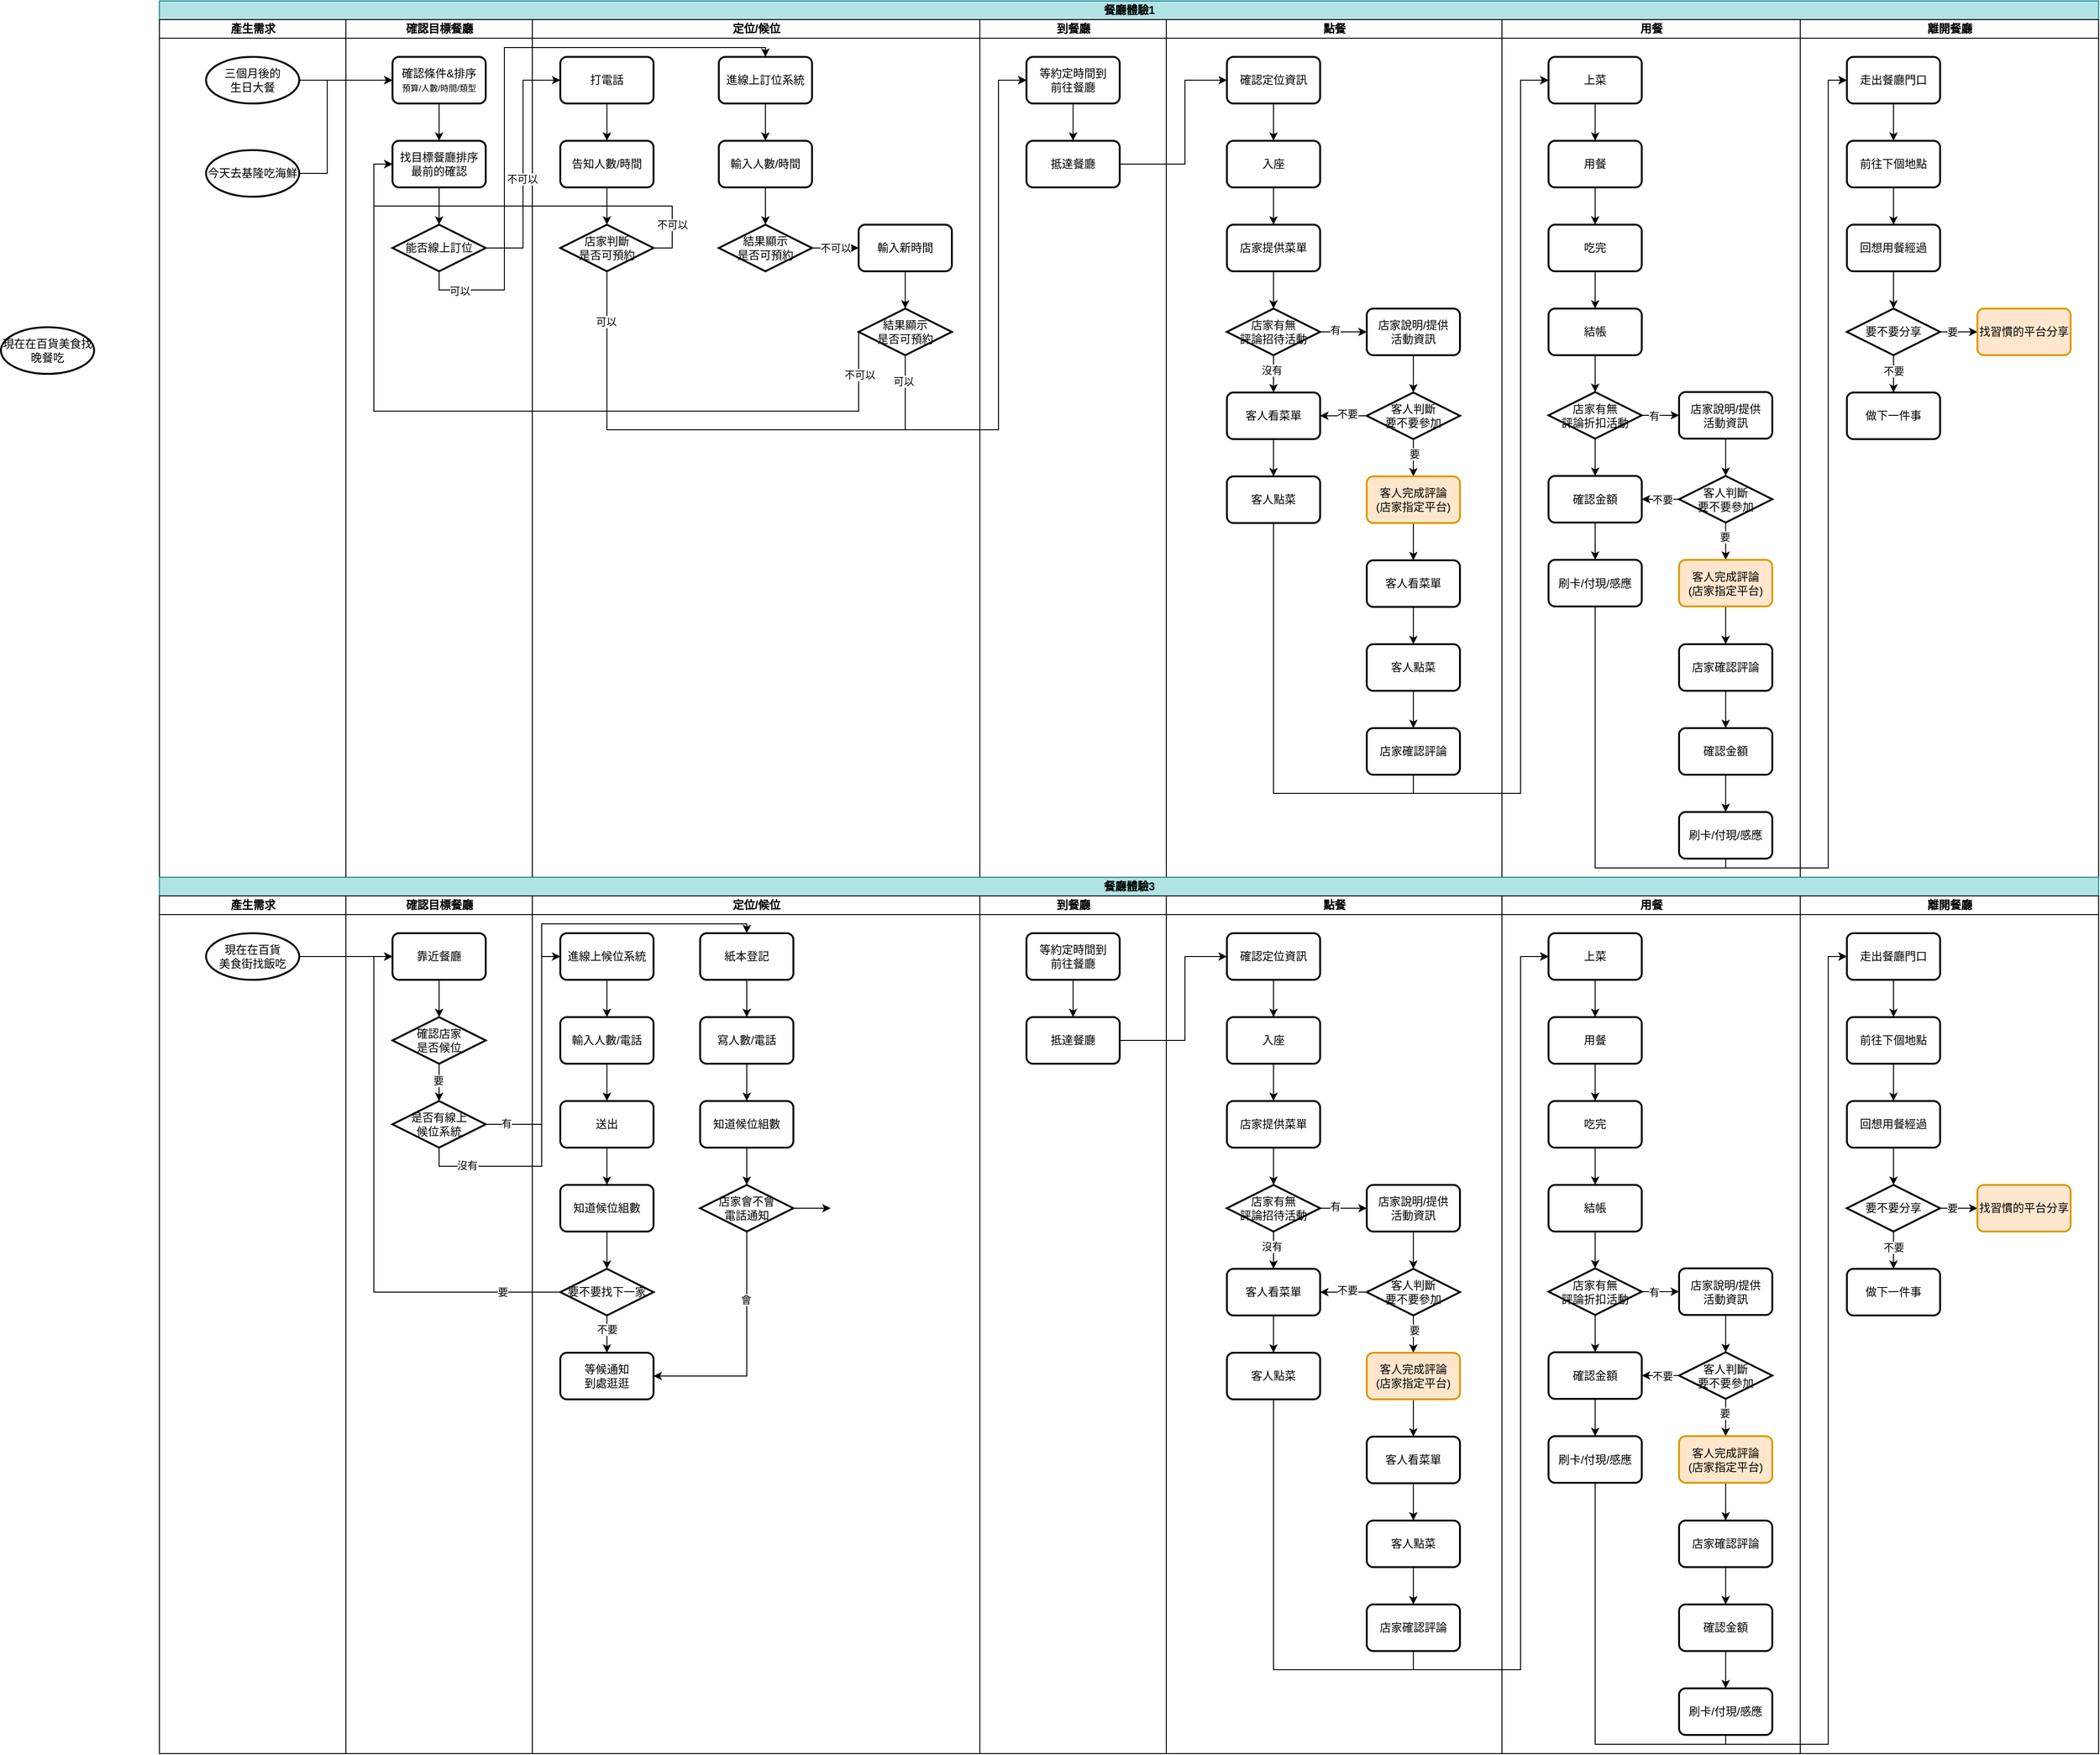 <mxfile version="27.1.4">
  <diagram id="Gs0rjqCEslWrO4-p2jYy" name="第 2 页">
    <mxGraphModel dx="4244" dy="1417" grid="1" gridSize="10" guides="1" tooltips="1" connect="1" arrows="1" fold="1" page="1" pageScale="1" pageWidth="827" pageHeight="1169" math="0" shadow="0">
      <root>
        <mxCell id="0" />
        <mxCell id="1" parent="0" />
        <mxCell id="ohR55EIoIwS_sdCDgcCh-1" value="餐廳體驗1" style="swimlane;childLayout=stackLayout;resizeParent=1;resizeParentMax=0;startSize=20;html=1;fillColor=#b0e3e6;strokeColor=#0e8088;" parent="1" vertex="1">
          <mxGeometry x="10" y="60" width="2080" height="940" as="geometry" />
        </mxCell>
        <mxCell id="ohR55EIoIwS_sdCDgcCh-2" value="產生需求" style="swimlane;startSize=20;html=1;" parent="ohR55EIoIwS_sdCDgcCh-1" vertex="1">
          <mxGeometry y="20" width="200" height="920" as="geometry">
            <mxRectangle y="20" width="40" height="460" as="alternateBounds" />
          </mxGeometry>
        </mxCell>
        <mxCell id="ohR55EIoIwS_sdCDgcCh-14" value="三個月後的&lt;div&gt;生日大餐&lt;/div&gt;" style="strokeWidth=2;html=1;shape=mxgraph.flowchart.start_1;whiteSpace=wrap;" parent="ohR55EIoIwS_sdCDgcCh-2" vertex="1">
          <mxGeometry x="50" y="40" width="100" height="50" as="geometry" />
        </mxCell>
        <mxCell id="ohR55EIoIwS_sdCDgcCh-15" value="今天去基隆吃海鮮" style="strokeWidth=2;html=1;shape=mxgraph.flowchart.start_1;whiteSpace=wrap;" parent="ohR55EIoIwS_sdCDgcCh-2" vertex="1">
          <mxGeometry x="50.0" y="140" width="100" height="50" as="geometry" />
        </mxCell>
        <mxCell id="ohR55EIoIwS_sdCDgcCh-3" value="確認目標餐廳" style="swimlane;startSize=20;html=1;" parent="ohR55EIoIwS_sdCDgcCh-1" vertex="1">
          <mxGeometry x="200" y="20" width="200" height="920" as="geometry" />
        </mxCell>
        <mxCell id="ohR55EIoIwS_sdCDgcCh-20" style="edgeStyle=orthogonalEdgeStyle;rounded=0;orthogonalLoop=1;jettySize=auto;html=1;exitX=0.5;exitY=1;exitDx=0;exitDy=0;entryX=0.5;entryY=0;entryDx=0;entryDy=0;" parent="ohR55EIoIwS_sdCDgcCh-3" source="ohR55EIoIwS_sdCDgcCh-17" target="ohR55EIoIwS_sdCDgcCh-18" edge="1">
          <mxGeometry relative="1" as="geometry" />
        </mxCell>
        <mxCell id="ohR55EIoIwS_sdCDgcCh-17" value="確認條件&amp;amp;排序&lt;div&gt;&lt;font style=&quot;font-size: 9px;&quot;&gt;預算/人數/時間/類型&lt;/font&gt;&lt;/div&gt;" style="rounded=1;whiteSpace=wrap;html=1;absoluteArcSize=1;arcSize=14;strokeWidth=2;" parent="ohR55EIoIwS_sdCDgcCh-3" vertex="1">
          <mxGeometry x="50" y="40" width="100" height="50" as="geometry" />
        </mxCell>
        <mxCell id="ohR55EIoIwS_sdCDgcCh-34" style="edgeStyle=orthogonalEdgeStyle;rounded=0;orthogonalLoop=1;jettySize=auto;html=1;exitX=0.5;exitY=1;exitDx=0;exitDy=0;" parent="ohR55EIoIwS_sdCDgcCh-3" source="ohR55EIoIwS_sdCDgcCh-18" target="ohR55EIoIwS_sdCDgcCh-33" edge="1">
          <mxGeometry relative="1" as="geometry" />
        </mxCell>
        <mxCell id="ohR55EIoIwS_sdCDgcCh-18" value="找目標餐廳排序&lt;div&gt;最前的確認&lt;/div&gt;" style="rounded=1;whiteSpace=wrap;html=1;absoluteArcSize=1;arcSize=14;strokeWidth=2;" parent="ohR55EIoIwS_sdCDgcCh-3" vertex="1">
          <mxGeometry x="50" y="130" width="100" height="50" as="geometry" />
        </mxCell>
        <mxCell id="ohR55EIoIwS_sdCDgcCh-33" value="能否線上訂位" style="strokeWidth=2;html=1;shape=mxgraph.flowchart.decision;whiteSpace=wrap;" parent="ohR55EIoIwS_sdCDgcCh-3" vertex="1">
          <mxGeometry x="50" y="220" width="100" height="50" as="geometry" />
        </mxCell>
        <mxCell id="ohR55EIoIwS_sdCDgcCh-12" value="定位/候位" style="swimlane;startSize=20;html=1;" parent="ohR55EIoIwS_sdCDgcCh-1" vertex="1">
          <mxGeometry x="400" y="20" width="480" height="920" as="geometry" />
        </mxCell>
        <mxCell id="ohR55EIoIwS_sdCDgcCh-43" style="edgeStyle=orthogonalEdgeStyle;rounded=0;orthogonalLoop=1;jettySize=auto;html=1;entryX=0.5;entryY=0;entryDx=0;entryDy=0;" parent="ohR55EIoIwS_sdCDgcCh-12" source="ohR55EIoIwS_sdCDgcCh-24" target="ohR55EIoIwS_sdCDgcCh-42" edge="1">
          <mxGeometry relative="1" as="geometry" />
        </mxCell>
        <mxCell id="ohR55EIoIwS_sdCDgcCh-24" value="打電話" style="rounded=1;whiteSpace=wrap;html=1;absoluteArcSize=1;arcSize=14;strokeWidth=2;" parent="ohR55EIoIwS_sdCDgcCh-12" vertex="1">
          <mxGeometry x="30" y="40" width="100" height="50" as="geometry" />
        </mxCell>
        <mxCell id="ohR55EIoIwS_sdCDgcCh-58" style="edgeStyle=orthogonalEdgeStyle;rounded=0;orthogonalLoop=1;jettySize=auto;html=1;exitX=0.5;exitY=1;exitDx=0;exitDy=0;entryX=0.5;entryY=0;entryDx=0;entryDy=0;" parent="ohR55EIoIwS_sdCDgcCh-12" source="ohR55EIoIwS_sdCDgcCh-26" target="ohR55EIoIwS_sdCDgcCh-52" edge="1">
          <mxGeometry relative="1" as="geometry" />
        </mxCell>
        <mxCell id="ohR55EIoIwS_sdCDgcCh-26" value="進線上訂位系統" style="rounded=1;whiteSpace=wrap;html=1;absoluteArcSize=1;arcSize=14;strokeWidth=2;" parent="ohR55EIoIwS_sdCDgcCh-12" vertex="1">
          <mxGeometry x="200" y="40" width="100" height="50" as="geometry" />
        </mxCell>
        <mxCell id="ohR55EIoIwS_sdCDgcCh-42" value="告知人數/時間" style="rounded=1;whiteSpace=wrap;html=1;absoluteArcSize=1;arcSize=14;strokeWidth=2;" parent="ohR55EIoIwS_sdCDgcCh-12" vertex="1">
          <mxGeometry x="30" y="130" width="100" height="50" as="geometry" />
        </mxCell>
        <mxCell id="ohR55EIoIwS_sdCDgcCh-48" value="店家判斷&lt;div&gt;是否可預約&lt;/div&gt;" style="strokeWidth=2;html=1;shape=mxgraph.flowchart.decision;whiteSpace=wrap;" parent="ohR55EIoIwS_sdCDgcCh-12" vertex="1">
          <mxGeometry x="30" y="220" width="100" height="50" as="geometry" />
        </mxCell>
        <mxCell id="ohR55EIoIwS_sdCDgcCh-50" style="edgeStyle=orthogonalEdgeStyle;rounded=0;orthogonalLoop=1;jettySize=auto;html=1;exitX=0.5;exitY=1;exitDx=0;exitDy=0;entryX=0.5;entryY=0;entryDx=0;entryDy=0;entryPerimeter=0;jumpStyle=none;" parent="ohR55EIoIwS_sdCDgcCh-12" source="ohR55EIoIwS_sdCDgcCh-42" target="ohR55EIoIwS_sdCDgcCh-48" edge="1">
          <mxGeometry relative="1" as="geometry" />
        </mxCell>
        <mxCell id="ohR55EIoIwS_sdCDgcCh-59" style="edgeStyle=orthogonalEdgeStyle;rounded=0;orthogonalLoop=1;jettySize=auto;html=1;exitX=0.5;exitY=1;exitDx=0;exitDy=0;" parent="ohR55EIoIwS_sdCDgcCh-12" source="ohR55EIoIwS_sdCDgcCh-52" target="ohR55EIoIwS_sdCDgcCh-54" edge="1">
          <mxGeometry relative="1" as="geometry" />
        </mxCell>
        <mxCell id="ohR55EIoIwS_sdCDgcCh-52" value="輸入人數/時間" style="rounded=1;whiteSpace=wrap;html=1;absoluteArcSize=1;arcSize=14;strokeWidth=2;" parent="ohR55EIoIwS_sdCDgcCh-12" vertex="1">
          <mxGeometry x="200" y="130" width="100" height="50" as="geometry" />
        </mxCell>
        <mxCell id="ohR55EIoIwS_sdCDgcCh-64" style="edgeStyle=orthogonalEdgeStyle;rounded=0;orthogonalLoop=1;jettySize=auto;html=1;" parent="ohR55EIoIwS_sdCDgcCh-12" source="ohR55EIoIwS_sdCDgcCh-54" target="ohR55EIoIwS_sdCDgcCh-62" edge="1">
          <mxGeometry relative="1" as="geometry" />
        </mxCell>
        <mxCell id="ohR55EIoIwS_sdCDgcCh-65" value="不可以" style="edgeLabel;html=1;align=center;verticalAlign=middle;resizable=0;points=[];" parent="ohR55EIoIwS_sdCDgcCh-64" vertex="1" connectable="0">
          <mxGeometry x="-0.016" y="2" relative="1" as="geometry">
            <mxPoint y="2" as="offset" />
          </mxGeometry>
        </mxCell>
        <mxCell id="ohR55EIoIwS_sdCDgcCh-54" value="結果顯示&lt;div&gt;是否可預約&lt;/div&gt;" style="strokeWidth=2;html=1;shape=mxgraph.flowchart.decision;whiteSpace=wrap;" parent="ohR55EIoIwS_sdCDgcCh-12" vertex="1">
          <mxGeometry x="200" y="220" width="100" height="50" as="geometry" />
        </mxCell>
        <mxCell id="ohR55EIoIwS_sdCDgcCh-62" value="輸入新時間" style="rounded=1;whiteSpace=wrap;html=1;absoluteArcSize=1;arcSize=14;strokeWidth=2;" parent="ohR55EIoIwS_sdCDgcCh-12" vertex="1">
          <mxGeometry x="350" y="220" width="100" height="50" as="geometry" />
        </mxCell>
        <mxCell id="ohR55EIoIwS_sdCDgcCh-66" value="結果顯示&lt;div&gt;是否可預約&lt;/div&gt;" style="strokeWidth=2;html=1;shape=mxgraph.flowchart.decision;whiteSpace=wrap;" parent="ohR55EIoIwS_sdCDgcCh-12" vertex="1">
          <mxGeometry x="350" y="310" width="100" height="50" as="geometry" />
        </mxCell>
        <mxCell id="ohR55EIoIwS_sdCDgcCh-67" style="edgeStyle=orthogonalEdgeStyle;rounded=0;orthogonalLoop=1;jettySize=auto;html=1;entryX=0.5;entryY=0;entryDx=0;entryDy=0;entryPerimeter=0;" parent="ohR55EIoIwS_sdCDgcCh-12" source="ohR55EIoIwS_sdCDgcCh-62" target="ohR55EIoIwS_sdCDgcCh-66" edge="1">
          <mxGeometry relative="1" as="geometry" />
        </mxCell>
        <mxCell id="ohR55EIoIwS_sdCDgcCh-11" value="到餐廳" style="swimlane;startSize=20;html=1;" parent="ohR55EIoIwS_sdCDgcCh-1" vertex="1">
          <mxGeometry x="880" y="20" width="200" height="920" as="geometry" />
        </mxCell>
        <mxCell id="ohR55EIoIwS_sdCDgcCh-75" style="edgeStyle=orthogonalEdgeStyle;rounded=0;orthogonalLoop=1;jettySize=auto;html=1;" parent="ohR55EIoIwS_sdCDgcCh-11" source="ohR55EIoIwS_sdCDgcCh-70" target="ohR55EIoIwS_sdCDgcCh-72" edge="1">
          <mxGeometry relative="1" as="geometry" />
        </mxCell>
        <mxCell id="ohR55EIoIwS_sdCDgcCh-70" value="等約定時間到&lt;div&gt;前往餐廳&lt;/div&gt;" style="rounded=1;whiteSpace=wrap;html=1;absoluteArcSize=1;arcSize=14;strokeWidth=2;" parent="ohR55EIoIwS_sdCDgcCh-11" vertex="1">
          <mxGeometry x="50" y="40" width="100" height="50" as="geometry" />
        </mxCell>
        <mxCell id="ohR55EIoIwS_sdCDgcCh-72" value="抵達餐廳" style="rounded=1;whiteSpace=wrap;html=1;absoluteArcSize=1;arcSize=14;strokeWidth=2;" parent="ohR55EIoIwS_sdCDgcCh-11" vertex="1">
          <mxGeometry x="50" y="130" width="100" height="50" as="geometry" />
        </mxCell>
        <mxCell id="ohR55EIoIwS_sdCDgcCh-10" value="點餐" style="swimlane;startSize=20;html=1;" parent="ohR55EIoIwS_sdCDgcCh-1" vertex="1">
          <mxGeometry x="1080" y="20" width="360" height="920" as="geometry" />
        </mxCell>
        <mxCell id="ohR55EIoIwS_sdCDgcCh-87" style="edgeStyle=orthogonalEdgeStyle;rounded=0;orthogonalLoop=1;jettySize=auto;html=1;entryX=0.5;entryY=0;entryDx=0;entryDy=0;" parent="ohR55EIoIwS_sdCDgcCh-10" source="ohR55EIoIwS_sdCDgcCh-79" target="ohR55EIoIwS_sdCDgcCh-85" edge="1">
          <mxGeometry relative="1" as="geometry" />
        </mxCell>
        <mxCell id="ohR55EIoIwS_sdCDgcCh-79" value="確認定位資訊" style="rounded=1;whiteSpace=wrap;html=1;absoluteArcSize=1;arcSize=14;strokeWidth=2;" parent="ohR55EIoIwS_sdCDgcCh-10" vertex="1">
          <mxGeometry x="65" y="40" width="100" height="50" as="geometry" />
        </mxCell>
        <mxCell id="ohR55EIoIwS_sdCDgcCh-88" style="edgeStyle=orthogonalEdgeStyle;rounded=0;orthogonalLoop=1;jettySize=auto;html=1;entryX=0.5;entryY=0;entryDx=0;entryDy=0;" parent="ohR55EIoIwS_sdCDgcCh-10" source="ohR55EIoIwS_sdCDgcCh-85" target="ohR55EIoIwS_sdCDgcCh-86" edge="1">
          <mxGeometry relative="1" as="geometry" />
        </mxCell>
        <mxCell id="ohR55EIoIwS_sdCDgcCh-85" value="入座" style="rounded=1;whiteSpace=wrap;html=1;absoluteArcSize=1;arcSize=14;strokeWidth=2;" parent="ohR55EIoIwS_sdCDgcCh-10" vertex="1">
          <mxGeometry x="65" y="130" width="100" height="50" as="geometry" />
        </mxCell>
        <mxCell id="ohR55EIoIwS_sdCDgcCh-86" value="店家提供菜單" style="rounded=1;whiteSpace=wrap;html=1;absoluteArcSize=1;arcSize=14;strokeWidth=2;" parent="ohR55EIoIwS_sdCDgcCh-10" vertex="1">
          <mxGeometry x="65" y="220" width="100" height="50" as="geometry" />
        </mxCell>
        <mxCell id="ohR55EIoIwS_sdCDgcCh-91" style="edgeStyle=orthogonalEdgeStyle;rounded=0;orthogonalLoop=1;jettySize=auto;html=1;entryX=0;entryY=0.5;entryDx=0;entryDy=0;" parent="ohR55EIoIwS_sdCDgcCh-10" source="ohR55EIoIwS_sdCDgcCh-89" target="ohR55EIoIwS_sdCDgcCh-93" edge="1">
          <mxGeometry relative="1" as="geometry">
            <mxPoint x="205" y="335" as="targetPoint" />
          </mxGeometry>
        </mxCell>
        <mxCell id="ohR55EIoIwS_sdCDgcCh-94" value="有" style="edgeLabel;html=1;align=center;verticalAlign=middle;resizable=0;points=[];" parent="ohR55EIoIwS_sdCDgcCh-91" vertex="1" connectable="0">
          <mxGeometry x="-0.36" y="2" relative="1" as="geometry">
            <mxPoint as="offset" />
          </mxGeometry>
        </mxCell>
        <mxCell id="ohR55EIoIwS_sdCDgcCh-92" style="edgeStyle=orthogonalEdgeStyle;rounded=0;orthogonalLoop=1;jettySize=auto;html=1;" parent="ohR55EIoIwS_sdCDgcCh-10" source="ohR55EIoIwS_sdCDgcCh-89" edge="1">
          <mxGeometry relative="1" as="geometry">
            <mxPoint x="115" y="400" as="targetPoint" />
          </mxGeometry>
        </mxCell>
        <mxCell id="ohR55EIoIwS_sdCDgcCh-95" value="沒有" style="edgeLabel;html=1;align=center;verticalAlign=middle;resizable=0;points=[];" parent="ohR55EIoIwS_sdCDgcCh-92" vertex="1" connectable="0">
          <mxGeometry x="-0.24" y="-2" relative="1" as="geometry">
            <mxPoint as="offset" />
          </mxGeometry>
        </mxCell>
        <mxCell id="ohR55EIoIwS_sdCDgcCh-89" value="店家有無&lt;div&gt;評論招待活動&lt;/div&gt;" style="strokeWidth=2;html=1;shape=mxgraph.flowchart.decision;whiteSpace=wrap;" parent="ohR55EIoIwS_sdCDgcCh-10" vertex="1">
          <mxGeometry x="65" y="310" width="100" height="50" as="geometry" />
        </mxCell>
        <mxCell id="ohR55EIoIwS_sdCDgcCh-90" style="edgeStyle=orthogonalEdgeStyle;rounded=0;orthogonalLoop=1;jettySize=auto;html=1;entryX=0.5;entryY=0;entryDx=0;entryDy=0;entryPerimeter=0;" parent="ohR55EIoIwS_sdCDgcCh-10" source="ohR55EIoIwS_sdCDgcCh-86" target="ohR55EIoIwS_sdCDgcCh-89" edge="1">
          <mxGeometry relative="1" as="geometry" />
        </mxCell>
        <mxCell id="ohR55EIoIwS_sdCDgcCh-93" value="店家說明/提供&lt;div&gt;活動資訊&lt;/div&gt;" style="rounded=1;whiteSpace=wrap;html=1;absoluteArcSize=1;arcSize=14;strokeWidth=2;" parent="ohR55EIoIwS_sdCDgcCh-10" vertex="1">
          <mxGeometry x="215" y="310" width="100" height="50" as="geometry" />
        </mxCell>
        <mxCell id="ohR55EIoIwS_sdCDgcCh-113" style="edgeStyle=orthogonalEdgeStyle;rounded=0;orthogonalLoop=1;jettySize=auto;html=1;entryX=0.5;entryY=0;entryDx=0;entryDy=0;" parent="ohR55EIoIwS_sdCDgcCh-10" source="ohR55EIoIwS_sdCDgcCh-96" target="ohR55EIoIwS_sdCDgcCh-110" edge="1">
          <mxGeometry relative="1" as="geometry" />
        </mxCell>
        <mxCell id="ohR55EIoIwS_sdCDgcCh-96" value="客人看菜單" style="rounded=1;whiteSpace=wrap;html=1;absoluteArcSize=1;arcSize=14;strokeWidth=2;" parent="ohR55EIoIwS_sdCDgcCh-10" vertex="1">
          <mxGeometry x="65" y="400" width="100" height="50" as="geometry" />
        </mxCell>
        <mxCell id="ohR55EIoIwS_sdCDgcCh-99" style="edgeStyle=orthogonalEdgeStyle;rounded=0;orthogonalLoop=1;jettySize=auto;html=1;entryX=1;entryY=0.5;entryDx=0;entryDy=0;" parent="ohR55EIoIwS_sdCDgcCh-10" source="ohR55EIoIwS_sdCDgcCh-97" target="ohR55EIoIwS_sdCDgcCh-96" edge="1">
          <mxGeometry relative="1" as="geometry" />
        </mxCell>
        <mxCell id="ohR55EIoIwS_sdCDgcCh-100" value="不要" style="edgeLabel;html=1;align=center;verticalAlign=middle;resizable=0;points=[];" parent="ohR55EIoIwS_sdCDgcCh-99" vertex="1" connectable="0">
          <mxGeometry x="-0.16" y="-2" relative="1" as="geometry">
            <mxPoint as="offset" />
          </mxGeometry>
        </mxCell>
        <mxCell id="ohR55EIoIwS_sdCDgcCh-101" style="edgeStyle=orthogonalEdgeStyle;rounded=0;orthogonalLoop=1;jettySize=auto;html=1;" parent="ohR55EIoIwS_sdCDgcCh-10" source="ohR55EIoIwS_sdCDgcCh-97" edge="1">
          <mxGeometry relative="1" as="geometry">
            <mxPoint x="265" y="490" as="targetPoint" />
          </mxGeometry>
        </mxCell>
        <mxCell id="ohR55EIoIwS_sdCDgcCh-107" value="要" style="edgeLabel;html=1;align=center;verticalAlign=middle;resizable=0;points=[];" parent="ohR55EIoIwS_sdCDgcCh-101" vertex="1" connectable="0">
          <mxGeometry x="-0.221" y="1" relative="1" as="geometry">
            <mxPoint as="offset" />
          </mxGeometry>
        </mxCell>
        <mxCell id="ohR55EIoIwS_sdCDgcCh-97" value="客人判斷&lt;div&gt;要不要參加&lt;/div&gt;" style="strokeWidth=2;html=1;shape=mxgraph.flowchart.decision;whiteSpace=wrap;" parent="ohR55EIoIwS_sdCDgcCh-10" vertex="1">
          <mxGeometry x="215" y="400" width="100" height="50" as="geometry" />
        </mxCell>
        <mxCell id="ohR55EIoIwS_sdCDgcCh-98" style="edgeStyle=orthogonalEdgeStyle;rounded=0;orthogonalLoop=1;jettySize=auto;html=1;entryX=0.5;entryY=0;entryDx=0;entryDy=0;entryPerimeter=0;" parent="ohR55EIoIwS_sdCDgcCh-10" source="ohR55EIoIwS_sdCDgcCh-93" target="ohR55EIoIwS_sdCDgcCh-97" edge="1">
          <mxGeometry relative="1" as="geometry" />
        </mxCell>
        <mxCell id="ohR55EIoIwS_sdCDgcCh-128" style="edgeStyle=orthogonalEdgeStyle;rounded=0;orthogonalLoop=1;jettySize=auto;html=1;entryX=0.5;entryY=0;entryDx=0;entryDy=0;" parent="ohR55EIoIwS_sdCDgcCh-10" source="ohR55EIoIwS_sdCDgcCh-102" target="ohR55EIoIwS_sdCDgcCh-124" edge="1">
          <mxGeometry relative="1" as="geometry" />
        </mxCell>
        <mxCell id="ohR55EIoIwS_sdCDgcCh-102" value="客人完成評論&lt;div&gt;(店家指定平台)&lt;/div&gt;" style="rounded=1;whiteSpace=wrap;html=1;absoluteArcSize=1;arcSize=14;strokeWidth=2;fillColor=#ffe6cc;strokeColor=#d79b00;" parent="ohR55EIoIwS_sdCDgcCh-10" vertex="1">
          <mxGeometry x="215" y="490" width="100" height="50" as="geometry" />
        </mxCell>
        <mxCell id="ohR55EIoIwS_sdCDgcCh-110" value="客人點菜" style="rounded=1;whiteSpace=wrap;html=1;absoluteArcSize=1;arcSize=14;strokeWidth=2;" parent="ohR55EIoIwS_sdCDgcCh-10" vertex="1">
          <mxGeometry x="65" y="490" width="100" height="50" as="geometry" />
        </mxCell>
        <mxCell id="ohR55EIoIwS_sdCDgcCh-123" style="edgeStyle=orthogonalEdgeStyle;rounded=0;orthogonalLoop=1;jettySize=auto;html=1;entryX=0.5;entryY=0;entryDx=0;entryDy=0;" parent="ohR55EIoIwS_sdCDgcCh-10" source="ohR55EIoIwS_sdCDgcCh-124" target="ohR55EIoIwS_sdCDgcCh-126" edge="1">
          <mxGeometry relative="1" as="geometry" />
        </mxCell>
        <mxCell id="ohR55EIoIwS_sdCDgcCh-124" value="客人看菜單" style="rounded=1;whiteSpace=wrap;html=1;absoluteArcSize=1;arcSize=14;strokeWidth=2;" parent="ohR55EIoIwS_sdCDgcCh-10" vertex="1">
          <mxGeometry x="215" y="580" width="100" height="50" as="geometry" />
        </mxCell>
        <mxCell id="ohR55EIoIwS_sdCDgcCh-125" style="edgeStyle=orthogonalEdgeStyle;rounded=0;orthogonalLoop=1;jettySize=auto;html=1;entryX=0.5;entryY=0;entryDx=0;entryDy=0;" parent="ohR55EIoIwS_sdCDgcCh-10" source="ohR55EIoIwS_sdCDgcCh-126" target="ohR55EIoIwS_sdCDgcCh-127" edge="1">
          <mxGeometry relative="1" as="geometry" />
        </mxCell>
        <mxCell id="ohR55EIoIwS_sdCDgcCh-126" value="客人點菜" style="rounded=1;whiteSpace=wrap;html=1;absoluteArcSize=1;arcSize=14;strokeWidth=2;" parent="ohR55EIoIwS_sdCDgcCh-10" vertex="1">
          <mxGeometry x="215" y="670" width="100" height="50" as="geometry" />
        </mxCell>
        <mxCell id="ohR55EIoIwS_sdCDgcCh-127" value="店家確認評論" style="rounded=1;whiteSpace=wrap;html=1;absoluteArcSize=1;arcSize=14;strokeWidth=2;" parent="ohR55EIoIwS_sdCDgcCh-10" vertex="1">
          <mxGeometry x="215" y="760" width="100" height="50" as="geometry" />
        </mxCell>
        <mxCell id="ohR55EIoIwS_sdCDgcCh-9" value="用餐" style="swimlane;startSize=20;html=1;" parent="ohR55EIoIwS_sdCDgcCh-1" vertex="1">
          <mxGeometry x="1440" y="20" width="320" height="920" as="geometry" />
        </mxCell>
        <mxCell id="ohR55EIoIwS_sdCDgcCh-120" style="edgeStyle=orthogonalEdgeStyle;rounded=0;orthogonalLoop=1;jettySize=auto;html=1;entryX=0.5;entryY=0;entryDx=0;entryDy=0;" parent="ohR55EIoIwS_sdCDgcCh-9" source="ohR55EIoIwS_sdCDgcCh-83" target="ohR55EIoIwS_sdCDgcCh-115" edge="1">
          <mxGeometry relative="1" as="geometry" />
        </mxCell>
        <mxCell id="ohR55EIoIwS_sdCDgcCh-83" value="上菜" style="rounded=1;whiteSpace=wrap;html=1;absoluteArcSize=1;arcSize=14;strokeWidth=2;" parent="ohR55EIoIwS_sdCDgcCh-9" vertex="1">
          <mxGeometry x="50" y="40" width="100" height="50" as="geometry" />
        </mxCell>
        <mxCell id="ohR55EIoIwS_sdCDgcCh-121" style="edgeStyle=orthogonalEdgeStyle;rounded=0;orthogonalLoop=1;jettySize=auto;html=1;entryX=0.5;entryY=0;entryDx=0;entryDy=0;" parent="ohR55EIoIwS_sdCDgcCh-9" source="ohR55EIoIwS_sdCDgcCh-115" target="ohR55EIoIwS_sdCDgcCh-116" edge="1">
          <mxGeometry relative="1" as="geometry" />
        </mxCell>
        <mxCell id="ohR55EIoIwS_sdCDgcCh-115" value="用餐" style="rounded=1;whiteSpace=wrap;html=1;absoluteArcSize=1;arcSize=14;strokeWidth=2;" parent="ohR55EIoIwS_sdCDgcCh-9" vertex="1">
          <mxGeometry x="50" y="130" width="100" height="50" as="geometry" />
        </mxCell>
        <mxCell id="ohR55EIoIwS_sdCDgcCh-122" style="edgeStyle=orthogonalEdgeStyle;rounded=0;orthogonalLoop=1;jettySize=auto;html=1;entryX=0.5;entryY=0;entryDx=0;entryDy=0;" parent="ohR55EIoIwS_sdCDgcCh-9" source="ohR55EIoIwS_sdCDgcCh-116" target="ohR55EIoIwS_sdCDgcCh-117" edge="1">
          <mxGeometry relative="1" as="geometry" />
        </mxCell>
        <mxCell id="ohR55EIoIwS_sdCDgcCh-116" value="吃完" style="rounded=1;whiteSpace=wrap;html=1;absoluteArcSize=1;arcSize=14;strokeWidth=2;" parent="ohR55EIoIwS_sdCDgcCh-9" vertex="1">
          <mxGeometry x="50" y="220" width="100" height="50" as="geometry" />
        </mxCell>
        <mxCell id="ohR55EIoIwS_sdCDgcCh-117" value="結帳" style="rounded=1;whiteSpace=wrap;html=1;absoluteArcSize=1;arcSize=14;strokeWidth=2;" parent="ohR55EIoIwS_sdCDgcCh-9" vertex="1">
          <mxGeometry x="50" y="310" width="100" height="50" as="geometry" />
        </mxCell>
        <mxCell id="ohR55EIoIwS_sdCDgcCh-132" style="edgeStyle=orthogonalEdgeStyle;rounded=0;orthogonalLoop=1;jettySize=auto;html=1;entryX=0;entryY=0.5;entryDx=0;entryDy=0;" parent="ohR55EIoIwS_sdCDgcCh-9" source="ohR55EIoIwS_sdCDgcCh-118" target="ohR55EIoIwS_sdCDgcCh-131" edge="1">
          <mxGeometry relative="1" as="geometry" />
        </mxCell>
        <mxCell id="ohR55EIoIwS_sdCDgcCh-134" value="有" style="edgeLabel;html=1;align=center;verticalAlign=middle;resizable=0;points=[];" parent="ohR55EIoIwS_sdCDgcCh-132" vertex="1" connectable="0">
          <mxGeometry x="-0.387" relative="1" as="geometry">
            <mxPoint as="offset" />
          </mxGeometry>
        </mxCell>
        <mxCell id="ohR55EIoIwS_sdCDgcCh-152" style="edgeStyle=orthogonalEdgeStyle;rounded=0;orthogonalLoop=1;jettySize=auto;html=1;entryX=0.5;entryY=0;entryDx=0;entryDy=0;" parent="ohR55EIoIwS_sdCDgcCh-9" source="ohR55EIoIwS_sdCDgcCh-118" target="ohR55EIoIwS_sdCDgcCh-150" edge="1">
          <mxGeometry relative="1" as="geometry" />
        </mxCell>
        <mxCell id="ohR55EIoIwS_sdCDgcCh-118" value="店家有無&lt;div&gt;評論折扣活動&lt;/div&gt;" style="strokeWidth=2;html=1;shape=mxgraph.flowchart.decision;whiteSpace=wrap;" parent="ohR55EIoIwS_sdCDgcCh-9" vertex="1">
          <mxGeometry x="50" y="399.5" width="100" height="50" as="geometry" />
        </mxCell>
        <mxCell id="ohR55EIoIwS_sdCDgcCh-131" value="店家說明/提供&lt;div&gt;活動資訊&lt;/div&gt;" style="rounded=1;whiteSpace=wrap;html=1;absoluteArcSize=1;arcSize=14;strokeWidth=2;" parent="ohR55EIoIwS_sdCDgcCh-9" vertex="1">
          <mxGeometry x="190" y="399.5" width="100" height="50" as="geometry" />
        </mxCell>
        <mxCell id="ohR55EIoIwS_sdCDgcCh-138" style="edgeStyle=orthogonalEdgeStyle;rounded=0;orthogonalLoop=1;jettySize=auto;html=1;entryX=0.5;entryY=0;entryDx=0;entryDy=0;" parent="ohR55EIoIwS_sdCDgcCh-9" source="ohR55EIoIwS_sdCDgcCh-135" target="ohR55EIoIwS_sdCDgcCh-136" edge="1">
          <mxGeometry relative="1" as="geometry" />
        </mxCell>
        <mxCell id="ohR55EIoIwS_sdCDgcCh-142" value="要" style="edgeLabel;html=1;align=center;verticalAlign=middle;resizable=0;points=[];" parent="ohR55EIoIwS_sdCDgcCh-138" vertex="1" connectable="0">
          <mxGeometry x="-0.225" y="-1" relative="1" as="geometry">
            <mxPoint as="offset" />
          </mxGeometry>
        </mxCell>
        <mxCell id="ohR55EIoIwS_sdCDgcCh-153" style="edgeStyle=orthogonalEdgeStyle;rounded=0;orthogonalLoop=1;jettySize=auto;html=1;entryX=1;entryY=0.5;entryDx=0;entryDy=0;" parent="ohR55EIoIwS_sdCDgcCh-9" source="ohR55EIoIwS_sdCDgcCh-135" target="ohR55EIoIwS_sdCDgcCh-150" edge="1">
          <mxGeometry relative="1" as="geometry" />
        </mxCell>
        <mxCell id="ohR55EIoIwS_sdCDgcCh-154" value="不要" style="edgeLabel;html=1;align=center;verticalAlign=middle;resizable=0;points=[];" parent="ohR55EIoIwS_sdCDgcCh-153" vertex="1" connectable="0">
          <mxGeometry x="-0.106" relative="1" as="geometry">
            <mxPoint as="offset" />
          </mxGeometry>
        </mxCell>
        <mxCell id="ohR55EIoIwS_sdCDgcCh-135" value="客人判斷&lt;div&gt;要不要參加&lt;/div&gt;" style="strokeWidth=2;html=1;shape=mxgraph.flowchart.decision;whiteSpace=wrap;" parent="ohR55EIoIwS_sdCDgcCh-9" vertex="1">
          <mxGeometry x="190" y="489.5" width="100" height="50" as="geometry" />
        </mxCell>
        <mxCell id="ohR55EIoIwS_sdCDgcCh-144" style="edgeStyle=orthogonalEdgeStyle;rounded=0;orthogonalLoop=1;jettySize=auto;html=1;entryX=0.5;entryY=0;entryDx=0;entryDy=0;" parent="ohR55EIoIwS_sdCDgcCh-9" source="ohR55EIoIwS_sdCDgcCh-136" target="ohR55EIoIwS_sdCDgcCh-143" edge="1">
          <mxGeometry relative="1" as="geometry" />
        </mxCell>
        <mxCell id="ohR55EIoIwS_sdCDgcCh-136" value="客人完成評論&lt;div&gt;(店家指定平台)&lt;/div&gt;" style="rounded=1;whiteSpace=wrap;html=1;absoluteArcSize=1;arcSize=14;strokeWidth=2;fillColor=#ffe6cc;strokeColor=#d79b00;" parent="ohR55EIoIwS_sdCDgcCh-9" vertex="1">
          <mxGeometry x="190" y="579.5" width="100" height="50" as="geometry" />
        </mxCell>
        <mxCell id="ohR55EIoIwS_sdCDgcCh-137" style="edgeStyle=orthogonalEdgeStyle;rounded=0;orthogonalLoop=1;jettySize=auto;html=1;entryX=0.5;entryY=0;entryDx=0;entryDy=0;entryPerimeter=0;" parent="ohR55EIoIwS_sdCDgcCh-9" source="ohR55EIoIwS_sdCDgcCh-131" target="ohR55EIoIwS_sdCDgcCh-135" edge="1">
          <mxGeometry relative="1" as="geometry" />
        </mxCell>
        <mxCell id="ohR55EIoIwS_sdCDgcCh-141" style="edgeStyle=orthogonalEdgeStyle;rounded=0;orthogonalLoop=1;jettySize=auto;html=1;entryX=0.5;entryY=0;entryDx=0;entryDy=0;entryPerimeter=0;" parent="ohR55EIoIwS_sdCDgcCh-9" source="ohR55EIoIwS_sdCDgcCh-117" target="ohR55EIoIwS_sdCDgcCh-118" edge="1">
          <mxGeometry relative="1" as="geometry" />
        </mxCell>
        <mxCell id="ohR55EIoIwS_sdCDgcCh-146" style="edgeStyle=orthogonalEdgeStyle;rounded=0;orthogonalLoop=1;jettySize=auto;html=1;entryX=0.5;entryY=0;entryDx=0;entryDy=0;" parent="ohR55EIoIwS_sdCDgcCh-9" source="ohR55EIoIwS_sdCDgcCh-143" target="ohR55EIoIwS_sdCDgcCh-145" edge="1">
          <mxGeometry relative="1" as="geometry" />
        </mxCell>
        <mxCell id="ohR55EIoIwS_sdCDgcCh-143" value="店家確認評論" style="rounded=1;whiteSpace=wrap;html=1;absoluteArcSize=1;arcSize=14;strokeWidth=2;" parent="ohR55EIoIwS_sdCDgcCh-9" vertex="1">
          <mxGeometry x="190" y="670" width="100" height="50" as="geometry" />
        </mxCell>
        <mxCell id="ohR55EIoIwS_sdCDgcCh-148" style="edgeStyle=orthogonalEdgeStyle;rounded=0;orthogonalLoop=1;jettySize=auto;html=1;entryX=0.5;entryY=0;entryDx=0;entryDy=0;" parent="ohR55EIoIwS_sdCDgcCh-9" source="ohR55EIoIwS_sdCDgcCh-145" target="ohR55EIoIwS_sdCDgcCh-147" edge="1">
          <mxGeometry relative="1" as="geometry" />
        </mxCell>
        <mxCell id="ohR55EIoIwS_sdCDgcCh-145" value="確認金額" style="rounded=1;whiteSpace=wrap;html=1;absoluteArcSize=1;arcSize=14;strokeWidth=2;" parent="ohR55EIoIwS_sdCDgcCh-9" vertex="1">
          <mxGeometry x="190" y="760" width="100" height="50" as="geometry" />
        </mxCell>
        <mxCell id="ohR55EIoIwS_sdCDgcCh-147" value="刷卡/付現/感應" style="rounded=1;whiteSpace=wrap;html=1;absoluteArcSize=1;arcSize=14;strokeWidth=2;" parent="ohR55EIoIwS_sdCDgcCh-9" vertex="1">
          <mxGeometry x="190" y="850" width="100" height="50" as="geometry" />
        </mxCell>
        <mxCell id="ohR55EIoIwS_sdCDgcCh-149" style="edgeStyle=orthogonalEdgeStyle;rounded=0;orthogonalLoop=1;jettySize=auto;html=1;entryX=0.5;entryY=0;entryDx=0;entryDy=0;" parent="ohR55EIoIwS_sdCDgcCh-9" source="ohR55EIoIwS_sdCDgcCh-150" target="ohR55EIoIwS_sdCDgcCh-151" edge="1">
          <mxGeometry relative="1" as="geometry" />
        </mxCell>
        <mxCell id="ohR55EIoIwS_sdCDgcCh-150" value="確認金額" style="rounded=1;whiteSpace=wrap;html=1;absoluteArcSize=1;arcSize=14;strokeWidth=2;" parent="ohR55EIoIwS_sdCDgcCh-9" vertex="1">
          <mxGeometry x="50" y="489.5" width="100" height="50" as="geometry" />
        </mxCell>
        <mxCell id="ohR55EIoIwS_sdCDgcCh-151" value="刷卡/付現/感應" style="rounded=1;whiteSpace=wrap;html=1;absoluteArcSize=1;arcSize=14;strokeWidth=2;" parent="ohR55EIoIwS_sdCDgcCh-9" vertex="1">
          <mxGeometry x="50" y="579.5" width="100" height="50" as="geometry" />
        </mxCell>
        <mxCell id="ohR55EIoIwS_sdCDgcCh-78" value="離開餐廳" style="swimlane;startSize=20;html=1;" parent="ohR55EIoIwS_sdCDgcCh-1" vertex="1">
          <mxGeometry x="1760" y="20" width="320" height="920" as="geometry" />
        </mxCell>
        <mxCell id="ohR55EIoIwS_sdCDgcCh-160" style="edgeStyle=orthogonalEdgeStyle;rounded=0;orthogonalLoop=1;jettySize=auto;html=1;entryX=0.5;entryY=0;entryDx=0;entryDy=0;" parent="ohR55EIoIwS_sdCDgcCh-78" source="ohR55EIoIwS_sdCDgcCh-155" target="ohR55EIoIwS_sdCDgcCh-156" edge="1">
          <mxGeometry relative="1" as="geometry" />
        </mxCell>
        <mxCell id="ohR55EIoIwS_sdCDgcCh-155" value="走出餐廳門口" style="rounded=1;whiteSpace=wrap;html=1;absoluteArcSize=1;arcSize=14;strokeWidth=2;" parent="ohR55EIoIwS_sdCDgcCh-78" vertex="1">
          <mxGeometry x="50" y="40" width="100" height="50" as="geometry" />
        </mxCell>
        <mxCell id="ohR55EIoIwS_sdCDgcCh-162" style="edgeStyle=orthogonalEdgeStyle;rounded=0;orthogonalLoop=1;jettySize=auto;html=1;" parent="ohR55EIoIwS_sdCDgcCh-78" source="ohR55EIoIwS_sdCDgcCh-156" target="ohR55EIoIwS_sdCDgcCh-161" edge="1">
          <mxGeometry relative="1" as="geometry" />
        </mxCell>
        <mxCell id="ohR55EIoIwS_sdCDgcCh-156" value="前往下個地點" style="rounded=1;whiteSpace=wrap;html=1;absoluteArcSize=1;arcSize=14;strokeWidth=2;" parent="ohR55EIoIwS_sdCDgcCh-78" vertex="1">
          <mxGeometry x="50" y="130" width="100" height="50" as="geometry" />
        </mxCell>
        <mxCell id="ohR55EIoIwS_sdCDgcCh-161" value="回想用餐經過" style="rounded=1;whiteSpace=wrap;html=1;absoluteArcSize=1;arcSize=14;strokeWidth=2;" parent="ohR55EIoIwS_sdCDgcCh-78" vertex="1">
          <mxGeometry x="50" y="220" width="100" height="50" as="geometry" />
        </mxCell>
        <mxCell id="ohR55EIoIwS_sdCDgcCh-165" style="edgeStyle=orthogonalEdgeStyle;rounded=0;orthogonalLoop=1;jettySize=auto;html=1;" parent="ohR55EIoIwS_sdCDgcCh-78" source="ohR55EIoIwS_sdCDgcCh-163" edge="1">
          <mxGeometry relative="1" as="geometry">
            <mxPoint x="100" y="400" as="targetPoint" />
          </mxGeometry>
        </mxCell>
        <mxCell id="ohR55EIoIwS_sdCDgcCh-167" value="不要" style="edgeLabel;html=1;align=center;verticalAlign=middle;resizable=0;points=[];" parent="ohR55EIoIwS_sdCDgcCh-165" vertex="1" connectable="0">
          <mxGeometry x="-0.161" relative="1" as="geometry">
            <mxPoint as="offset" />
          </mxGeometry>
        </mxCell>
        <mxCell id="ohR55EIoIwS_sdCDgcCh-169" style="edgeStyle=orthogonalEdgeStyle;rounded=0;orthogonalLoop=1;jettySize=auto;html=1;entryX=0;entryY=0.5;entryDx=0;entryDy=0;" parent="ohR55EIoIwS_sdCDgcCh-78" source="ohR55EIoIwS_sdCDgcCh-163" target="ohR55EIoIwS_sdCDgcCh-168" edge="1">
          <mxGeometry relative="1" as="geometry" />
        </mxCell>
        <mxCell id="ohR55EIoIwS_sdCDgcCh-170" value="要" style="edgeLabel;html=1;align=center;verticalAlign=middle;resizable=0;points=[];" parent="ohR55EIoIwS_sdCDgcCh-169" vertex="1" connectable="0">
          <mxGeometry x="-0.381" relative="1" as="geometry">
            <mxPoint as="offset" />
          </mxGeometry>
        </mxCell>
        <mxCell id="ohR55EIoIwS_sdCDgcCh-163" value="要不要分享" style="strokeWidth=2;html=1;shape=mxgraph.flowchart.decision;whiteSpace=wrap;" parent="ohR55EIoIwS_sdCDgcCh-78" vertex="1">
          <mxGeometry x="50" y="310" width="100" height="50" as="geometry" />
        </mxCell>
        <mxCell id="ohR55EIoIwS_sdCDgcCh-164" style="edgeStyle=orthogonalEdgeStyle;rounded=0;orthogonalLoop=1;jettySize=auto;html=1;entryX=0.5;entryY=0;entryDx=0;entryDy=0;entryPerimeter=0;" parent="ohR55EIoIwS_sdCDgcCh-78" source="ohR55EIoIwS_sdCDgcCh-161" target="ohR55EIoIwS_sdCDgcCh-163" edge="1">
          <mxGeometry relative="1" as="geometry" />
        </mxCell>
        <mxCell id="ohR55EIoIwS_sdCDgcCh-166" value="做下一件事" style="rounded=1;whiteSpace=wrap;html=1;absoluteArcSize=1;arcSize=14;strokeWidth=2;" parent="ohR55EIoIwS_sdCDgcCh-78" vertex="1">
          <mxGeometry x="50" y="400" width="100" height="50" as="geometry" />
        </mxCell>
        <mxCell id="ohR55EIoIwS_sdCDgcCh-168" value="找習慣的平台分享" style="rounded=1;whiteSpace=wrap;html=1;absoluteArcSize=1;arcSize=14;strokeWidth=2;fillColor=#ffe6cc;strokeColor=#d79b00;" parent="ohR55EIoIwS_sdCDgcCh-78" vertex="1">
          <mxGeometry x="190" y="310" width="100" height="50" as="geometry" />
        </mxCell>
        <mxCell id="ohR55EIoIwS_sdCDgcCh-19" style="edgeStyle=orthogonalEdgeStyle;rounded=0;orthogonalLoop=1;jettySize=auto;html=1;exitX=1;exitY=0.5;exitDx=0;exitDy=0;exitPerimeter=0;entryX=0;entryY=0.5;entryDx=0;entryDy=0;" parent="ohR55EIoIwS_sdCDgcCh-1" source="ohR55EIoIwS_sdCDgcCh-14" target="ohR55EIoIwS_sdCDgcCh-17" edge="1">
          <mxGeometry relative="1" as="geometry" />
        </mxCell>
        <mxCell id="ohR55EIoIwS_sdCDgcCh-44" style="edgeStyle=orthogonalEdgeStyle;rounded=0;orthogonalLoop=1;jettySize=auto;html=1;entryX=0;entryY=0.5;entryDx=0;entryDy=0;" parent="ohR55EIoIwS_sdCDgcCh-1" source="ohR55EIoIwS_sdCDgcCh-33" target="ohR55EIoIwS_sdCDgcCh-24" edge="1">
          <mxGeometry relative="1" as="geometry" />
        </mxCell>
        <mxCell id="ohR55EIoIwS_sdCDgcCh-45" value="不可以" style="edgeLabel;html=1;align=center;verticalAlign=middle;resizable=0;points=[];" parent="ohR55EIoIwS_sdCDgcCh-44" vertex="1" connectable="0">
          <mxGeometry x="-0.125" y="1" relative="1" as="geometry">
            <mxPoint as="offset" />
          </mxGeometry>
        </mxCell>
        <mxCell id="ohR55EIoIwS_sdCDgcCh-46" style="edgeStyle=orthogonalEdgeStyle;rounded=0;orthogonalLoop=1;jettySize=auto;html=1;exitX=0.5;exitY=1;exitDx=0;exitDy=0;exitPerimeter=0;entryX=0.5;entryY=0;entryDx=0;entryDy=0;" parent="ohR55EIoIwS_sdCDgcCh-1" source="ohR55EIoIwS_sdCDgcCh-33" target="ohR55EIoIwS_sdCDgcCh-26" edge="1">
          <mxGeometry relative="1" as="geometry">
            <Array as="points">
              <mxPoint x="300" y="310" />
              <mxPoint x="370" y="310" />
              <mxPoint x="370" y="50" />
              <mxPoint x="650" y="50" />
            </Array>
          </mxGeometry>
        </mxCell>
        <mxCell id="ohR55EIoIwS_sdCDgcCh-47" value="可以" style="edgeLabel;html=1;align=center;verticalAlign=middle;resizable=0;points=[];" parent="ohR55EIoIwS_sdCDgcCh-46" vertex="1" connectable="0">
          <mxGeometry x="-0.869" y="-1" relative="1" as="geometry">
            <mxPoint as="offset" />
          </mxGeometry>
        </mxCell>
        <mxCell id="ohR55EIoIwS_sdCDgcCh-49" style="edgeStyle=orthogonalEdgeStyle;rounded=0;orthogonalLoop=1;jettySize=auto;html=1;exitX=1;exitY=0.5;exitDx=0;exitDy=0;exitPerimeter=0;entryX=0;entryY=0.5;entryDx=0;entryDy=0;" parent="ohR55EIoIwS_sdCDgcCh-1" source="ohR55EIoIwS_sdCDgcCh-48" target="ohR55EIoIwS_sdCDgcCh-18" edge="1">
          <mxGeometry relative="1" as="geometry" />
        </mxCell>
        <mxCell id="ohR55EIoIwS_sdCDgcCh-51" value="不可以" style="edgeLabel;html=1;align=center;verticalAlign=middle;resizable=0;points=[];" parent="ohR55EIoIwS_sdCDgcCh-49" vertex="1" connectable="0">
          <mxGeometry x="-0.801" relative="1" as="geometry">
            <mxPoint as="offset" />
          </mxGeometry>
        </mxCell>
        <mxCell id="ohR55EIoIwS_sdCDgcCh-68" style="edgeStyle=orthogonalEdgeStyle;rounded=0;orthogonalLoop=1;jettySize=auto;html=1;entryX=0;entryY=0.5;entryDx=0;entryDy=0;exitX=0;exitY=0.5;exitDx=0;exitDy=0;exitPerimeter=0;" parent="ohR55EIoIwS_sdCDgcCh-1" source="ohR55EIoIwS_sdCDgcCh-66" target="ohR55EIoIwS_sdCDgcCh-18" edge="1">
          <mxGeometry relative="1" as="geometry">
            <Array as="points">
              <mxPoint x="750" y="440" />
              <mxPoint x="230" y="440" />
              <mxPoint x="230" y="175" />
            </Array>
          </mxGeometry>
        </mxCell>
        <mxCell id="ohR55EIoIwS_sdCDgcCh-69" value="不可以" style="edgeLabel;html=1;align=center;verticalAlign=middle;resizable=0;points=[];" parent="ohR55EIoIwS_sdCDgcCh-68" vertex="1" connectable="0">
          <mxGeometry x="-0.897" y="1" relative="1" as="geometry">
            <mxPoint as="offset" />
          </mxGeometry>
        </mxCell>
        <mxCell id="ohR55EIoIwS_sdCDgcCh-73" style="edgeStyle=orthogonalEdgeStyle;rounded=0;orthogonalLoop=1;jettySize=auto;html=1;entryX=0;entryY=0.5;entryDx=0;entryDy=0;" parent="ohR55EIoIwS_sdCDgcCh-1" source="ohR55EIoIwS_sdCDgcCh-48" target="ohR55EIoIwS_sdCDgcCh-70" edge="1">
          <mxGeometry relative="1" as="geometry">
            <Array as="points">
              <mxPoint x="480" y="460" />
              <mxPoint x="900" y="460" />
              <mxPoint x="900" y="85" />
            </Array>
          </mxGeometry>
        </mxCell>
        <mxCell id="ohR55EIoIwS_sdCDgcCh-76" value="可以" style="edgeLabel;html=1;align=center;verticalAlign=middle;resizable=0;points=[];" parent="ohR55EIoIwS_sdCDgcCh-73" vertex="1" connectable="0">
          <mxGeometry x="-0.891" y="-1" relative="1" as="geometry">
            <mxPoint as="offset" />
          </mxGeometry>
        </mxCell>
        <mxCell id="ohR55EIoIwS_sdCDgcCh-74" style="edgeStyle=orthogonalEdgeStyle;rounded=0;orthogonalLoop=1;jettySize=auto;html=1;entryX=0;entryY=0.5;entryDx=0;entryDy=0;" parent="ohR55EIoIwS_sdCDgcCh-1" source="ohR55EIoIwS_sdCDgcCh-66" target="ohR55EIoIwS_sdCDgcCh-70" edge="1">
          <mxGeometry relative="1" as="geometry">
            <Array as="points">
              <mxPoint x="800" y="460" />
              <mxPoint x="900" y="460" />
              <mxPoint x="900" y="85" />
            </Array>
          </mxGeometry>
        </mxCell>
        <mxCell id="ohR55EIoIwS_sdCDgcCh-77" value="可以" style="edgeLabel;html=1;align=center;verticalAlign=middle;resizable=0;points=[];" parent="ohR55EIoIwS_sdCDgcCh-74" vertex="1" connectable="0">
          <mxGeometry x="-0.906" y="-2" relative="1" as="geometry">
            <mxPoint as="offset" />
          </mxGeometry>
        </mxCell>
        <mxCell id="ohR55EIoIwS_sdCDgcCh-81" style="edgeStyle=orthogonalEdgeStyle;rounded=0;orthogonalLoop=1;jettySize=auto;html=1;entryX=0;entryY=0.5;entryDx=0;entryDy=0;" parent="ohR55EIoIwS_sdCDgcCh-1" source="ohR55EIoIwS_sdCDgcCh-72" target="ohR55EIoIwS_sdCDgcCh-79" edge="1">
          <mxGeometry relative="1" as="geometry">
            <Array as="points">
              <mxPoint x="1100" y="175" />
              <mxPoint x="1100" y="85" />
            </Array>
          </mxGeometry>
        </mxCell>
        <mxCell id="ohR55EIoIwS_sdCDgcCh-129" style="edgeStyle=orthogonalEdgeStyle;rounded=0;orthogonalLoop=1;jettySize=auto;html=1;entryX=0;entryY=0.5;entryDx=0;entryDy=0;exitX=0.5;exitY=1;exitDx=0;exitDy=0;" parent="ohR55EIoIwS_sdCDgcCh-1" source="ohR55EIoIwS_sdCDgcCh-110" target="ohR55EIoIwS_sdCDgcCh-83" edge="1">
          <mxGeometry relative="1" as="geometry">
            <Array as="points">
              <mxPoint x="1195" y="850" />
              <mxPoint x="1460" y="850" />
              <mxPoint x="1460" y="85" />
            </Array>
          </mxGeometry>
        </mxCell>
        <mxCell id="ohR55EIoIwS_sdCDgcCh-130" style="edgeStyle=orthogonalEdgeStyle;rounded=0;orthogonalLoop=1;jettySize=auto;html=1;entryX=0;entryY=0.5;entryDx=0;entryDy=0;exitX=0.5;exitY=1;exitDx=0;exitDy=0;" parent="ohR55EIoIwS_sdCDgcCh-1" source="ohR55EIoIwS_sdCDgcCh-127" target="ohR55EIoIwS_sdCDgcCh-83" edge="1">
          <mxGeometry relative="1" as="geometry">
            <Array as="points">
              <mxPoint x="1345" y="850" />
              <mxPoint x="1460" y="850" />
              <mxPoint x="1460" y="85" />
            </Array>
          </mxGeometry>
        </mxCell>
        <mxCell id="ohR55EIoIwS_sdCDgcCh-157" style="edgeStyle=orthogonalEdgeStyle;rounded=0;orthogonalLoop=1;jettySize=auto;html=1;entryX=0;entryY=0.5;entryDx=0;entryDy=0;exitX=0.5;exitY=1;exitDx=0;exitDy=0;" parent="ohR55EIoIwS_sdCDgcCh-1" source="ohR55EIoIwS_sdCDgcCh-151" target="ohR55EIoIwS_sdCDgcCh-155" edge="1">
          <mxGeometry relative="1" as="geometry">
            <Array as="points">
              <mxPoint x="1540" y="930" />
              <mxPoint x="1790" y="930" />
              <mxPoint x="1790" y="85" />
            </Array>
          </mxGeometry>
        </mxCell>
        <mxCell id="ohR55EIoIwS_sdCDgcCh-159" style="edgeStyle=orthogonalEdgeStyle;rounded=0;orthogonalLoop=1;jettySize=auto;html=1;entryX=0;entryY=0.5;entryDx=0;entryDy=0;exitX=0.5;exitY=1;exitDx=0;exitDy=0;" parent="ohR55EIoIwS_sdCDgcCh-1" source="ohR55EIoIwS_sdCDgcCh-147" target="ohR55EIoIwS_sdCDgcCh-155" edge="1">
          <mxGeometry relative="1" as="geometry">
            <Array as="points">
              <mxPoint x="1680" y="930" />
              <mxPoint x="1790" y="930" />
              <mxPoint x="1790" y="85" />
            </Array>
          </mxGeometry>
        </mxCell>
        <mxCell id="Ih51Shhw_fb4dxagCBIC-1" style="edgeStyle=orthogonalEdgeStyle;rounded=0;orthogonalLoop=1;jettySize=auto;html=1;entryX=0;entryY=0.5;entryDx=0;entryDy=0;" edge="1" parent="ohR55EIoIwS_sdCDgcCh-1" source="ohR55EIoIwS_sdCDgcCh-15" target="ohR55EIoIwS_sdCDgcCh-17">
          <mxGeometry relative="1" as="geometry">
            <Array as="points">
              <mxPoint x="180" y="185" />
              <mxPoint x="180" y="85" />
            </Array>
          </mxGeometry>
        </mxCell>
        <mxCell id="ohR55EIoIwS_sdCDgcCh-16" value="現在在百貨美食找晚餐吃" style="strokeWidth=2;html=1;shape=mxgraph.flowchart.start_1;whiteSpace=wrap;" parent="1" vertex="1">
          <mxGeometry x="-160.0" y="410" width="100" height="50" as="geometry" />
        </mxCell>
        <mxCell id="ohR55EIoIwS_sdCDgcCh-292" value="餐廳體驗3" style="swimlane;childLayout=stackLayout;resizeParent=1;resizeParentMax=0;startSize=20;html=1;fillColor=#b0e3e6;strokeColor=#0e8088;" parent="1" vertex="1">
          <mxGeometry x="10" y="1000" width="2080" height="940" as="geometry" />
        </mxCell>
        <mxCell id="ohR55EIoIwS_sdCDgcCh-293" value="產生需求" style="swimlane;startSize=20;html=1;" parent="ohR55EIoIwS_sdCDgcCh-292" vertex="1">
          <mxGeometry y="20" width="200" height="920" as="geometry">
            <mxRectangle y="20" width="40" height="460" as="alternateBounds" />
          </mxGeometry>
        </mxCell>
        <mxCell id="ohR55EIoIwS_sdCDgcCh-294" value="現在在百貨&lt;div&gt;美食街&lt;span style=&quot;background-color: transparent; color: light-dark(rgb(0, 0, 0), rgb(255, 255, 255));&quot;&gt;找飯吃&lt;/span&gt;&lt;/div&gt;" style="strokeWidth=2;html=1;shape=mxgraph.flowchart.start_1;whiteSpace=wrap;" parent="ohR55EIoIwS_sdCDgcCh-293" vertex="1">
          <mxGeometry x="50" y="40" width="100" height="50" as="geometry" />
        </mxCell>
        <mxCell id="ohR55EIoIwS_sdCDgcCh-295" value="確認目標餐廳" style="swimlane;startSize=20;html=1;" parent="ohR55EIoIwS_sdCDgcCh-292" vertex="1">
          <mxGeometry x="200" y="20" width="200" height="920" as="geometry" />
        </mxCell>
        <mxCell id="ohR55EIoIwS_sdCDgcCh-296" style="edgeStyle=orthogonalEdgeStyle;rounded=0;orthogonalLoop=1;jettySize=auto;html=1;exitX=0.5;exitY=1;exitDx=0;exitDy=0;entryX=0.5;entryY=0;entryDx=0;entryDy=0;" parent="ohR55EIoIwS_sdCDgcCh-295" source="ohR55EIoIwS_sdCDgcCh-297" edge="1">
          <mxGeometry relative="1" as="geometry">
            <mxPoint x="100" y="130" as="targetPoint" />
          </mxGeometry>
        </mxCell>
        <mxCell id="ohR55EIoIwS_sdCDgcCh-297" value="靠近餐廳" style="rounded=1;whiteSpace=wrap;html=1;absoluteArcSize=1;arcSize=14;strokeWidth=2;" parent="ohR55EIoIwS_sdCDgcCh-295" vertex="1">
          <mxGeometry x="50" y="40" width="100" height="50" as="geometry" />
        </mxCell>
        <mxCell id="ohR55EIoIwS_sdCDgcCh-653" value="確認店家&lt;div&gt;是否候位&lt;/div&gt;" style="strokeWidth=2;html=1;shape=mxgraph.flowchart.decision;whiteSpace=wrap;" parent="ohR55EIoIwS_sdCDgcCh-295" vertex="1">
          <mxGeometry x="50" y="130" width="100" height="50" as="geometry" />
        </mxCell>
        <mxCell id="ohR55EIoIwS_sdCDgcCh-657" value="是否有線上&lt;div&gt;候位系統&lt;/div&gt;" style="strokeWidth=2;html=1;shape=mxgraph.flowchart.decision;whiteSpace=wrap;" parent="ohR55EIoIwS_sdCDgcCh-295" vertex="1">
          <mxGeometry x="50" y="220" width="100" height="50" as="geometry" />
        </mxCell>
        <mxCell id="ohR55EIoIwS_sdCDgcCh-658" style="edgeStyle=orthogonalEdgeStyle;rounded=0;orthogonalLoop=1;jettySize=auto;html=1;entryX=0.5;entryY=0;entryDx=0;entryDy=0;entryPerimeter=0;" parent="ohR55EIoIwS_sdCDgcCh-295" source="ohR55EIoIwS_sdCDgcCh-653" target="ohR55EIoIwS_sdCDgcCh-657" edge="1">
          <mxGeometry relative="1" as="geometry" />
        </mxCell>
        <mxCell id="ohR55EIoIwS_sdCDgcCh-659" value="要" style="edgeLabel;html=1;align=center;verticalAlign=middle;resizable=0;points=[];" parent="ohR55EIoIwS_sdCDgcCh-658" vertex="1" connectable="0">
          <mxGeometry x="-0.126" y="-1" relative="1" as="geometry">
            <mxPoint as="offset" />
          </mxGeometry>
        </mxCell>
        <mxCell id="ohR55EIoIwS_sdCDgcCh-301" value="定位/候位" style="swimlane;startSize=20;html=1;" parent="ohR55EIoIwS_sdCDgcCh-292" vertex="1">
          <mxGeometry x="400" y="20" width="480" height="920" as="geometry" />
        </mxCell>
        <mxCell id="ohR55EIoIwS_sdCDgcCh-679" style="edgeStyle=orthogonalEdgeStyle;rounded=0;orthogonalLoop=1;jettySize=auto;html=1;entryX=0.5;entryY=0;entryDx=0;entryDy=0;" parent="ohR55EIoIwS_sdCDgcCh-301" source="ohR55EIoIwS_sdCDgcCh-661" target="ohR55EIoIwS_sdCDgcCh-667" edge="1">
          <mxGeometry relative="1" as="geometry" />
        </mxCell>
        <mxCell id="ohR55EIoIwS_sdCDgcCh-661" value="進線上候位系統" style="rounded=1;whiteSpace=wrap;html=1;absoluteArcSize=1;arcSize=14;strokeWidth=2;" parent="ohR55EIoIwS_sdCDgcCh-301" vertex="1">
          <mxGeometry x="30" y="40" width="100" height="50" as="geometry" />
        </mxCell>
        <mxCell id="ohR55EIoIwS_sdCDgcCh-690" style="edgeStyle=orthogonalEdgeStyle;rounded=0;orthogonalLoop=1;jettySize=auto;html=1;entryX=0.5;entryY=0;entryDx=0;entryDy=0;" parent="ohR55EIoIwS_sdCDgcCh-301" source="ohR55EIoIwS_sdCDgcCh-662" target="ohR55EIoIwS_sdCDgcCh-682" edge="1">
          <mxGeometry relative="1" as="geometry" />
        </mxCell>
        <mxCell id="ohR55EIoIwS_sdCDgcCh-662" value="紙本登記" style="rounded=1;whiteSpace=wrap;html=1;absoluteArcSize=1;arcSize=14;strokeWidth=2;" parent="ohR55EIoIwS_sdCDgcCh-301" vertex="1">
          <mxGeometry x="180" y="40" width="100" height="50" as="geometry" />
        </mxCell>
        <mxCell id="ohR55EIoIwS_sdCDgcCh-680" style="edgeStyle=orthogonalEdgeStyle;rounded=0;orthogonalLoop=1;jettySize=auto;html=1;entryX=0.5;entryY=0;entryDx=0;entryDy=0;" parent="ohR55EIoIwS_sdCDgcCh-301" source="ohR55EIoIwS_sdCDgcCh-667" target="ohR55EIoIwS_sdCDgcCh-668" edge="1">
          <mxGeometry relative="1" as="geometry" />
        </mxCell>
        <mxCell id="ohR55EIoIwS_sdCDgcCh-667" value="輸入人數/電話" style="rounded=1;whiteSpace=wrap;html=1;absoluteArcSize=1;arcSize=14;strokeWidth=2;" parent="ohR55EIoIwS_sdCDgcCh-301" vertex="1">
          <mxGeometry x="30" y="130" width="100" height="50" as="geometry" />
        </mxCell>
        <mxCell id="ohR55EIoIwS_sdCDgcCh-681" style="edgeStyle=orthogonalEdgeStyle;rounded=0;orthogonalLoop=1;jettySize=auto;html=1;entryX=0.5;entryY=0;entryDx=0;entryDy=0;" parent="ohR55EIoIwS_sdCDgcCh-301" source="ohR55EIoIwS_sdCDgcCh-668" target="ohR55EIoIwS_sdCDgcCh-669" edge="1">
          <mxGeometry relative="1" as="geometry" />
        </mxCell>
        <mxCell id="ohR55EIoIwS_sdCDgcCh-668" value="送出" style="rounded=1;whiteSpace=wrap;html=1;absoluteArcSize=1;arcSize=14;strokeWidth=2;" parent="ohR55EIoIwS_sdCDgcCh-301" vertex="1">
          <mxGeometry x="30" y="220" width="100" height="50" as="geometry" />
        </mxCell>
        <mxCell id="ohR55EIoIwS_sdCDgcCh-669" value="知道候位組數" style="rounded=1;whiteSpace=wrap;html=1;absoluteArcSize=1;arcSize=14;strokeWidth=2;" parent="ohR55EIoIwS_sdCDgcCh-301" vertex="1">
          <mxGeometry x="30" y="310" width="100" height="50" as="geometry" />
        </mxCell>
        <mxCell id="ohR55EIoIwS_sdCDgcCh-688" style="edgeStyle=orthogonalEdgeStyle;rounded=0;orthogonalLoop=1;jettySize=auto;html=1;entryX=0.5;entryY=0;entryDx=0;entryDy=0;" parent="ohR55EIoIwS_sdCDgcCh-301" source="ohR55EIoIwS_sdCDgcCh-670" target="ohR55EIoIwS_sdCDgcCh-687" edge="1">
          <mxGeometry relative="1" as="geometry" />
        </mxCell>
        <mxCell id="ohR55EIoIwS_sdCDgcCh-689" value="不要" style="edgeLabel;html=1;align=center;verticalAlign=middle;resizable=0;points=[];" parent="ohR55EIoIwS_sdCDgcCh-688" vertex="1" connectable="0">
          <mxGeometry x="-0.271" relative="1" as="geometry">
            <mxPoint as="offset" />
          </mxGeometry>
        </mxCell>
        <mxCell id="ohR55EIoIwS_sdCDgcCh-670" value="要不要找下一家" style="strokeWidth=2;html=1;shape=mxgraph.flowchart.decision;whiteSpace=wrap;" parent="ohR55EIoIwS_sdCDgcCh-301" vertex="1">
          <mxGeometry x="30" y="400" width="100" height="50" as="geometry" />
        </mxCell>
        <mxCell id="ohR55EIoIwS_sdCDgcCh-672" style="edgeStyle=orthogonalEdgeStyle;rounded=0;orthogonalLoop=1;jettySize=auto;html=1;entryX=0.5;entryY=0;entryDx=0;entryDy=0;entryPerimeter=0;" parent="ohR55EIoIwS_sdCDgcCh-301" source="ohR55EIoIwS_sdCDgcCh-669" target="ohR55EIoIwS_sdCDgcCh-670" edge="1">
          <mxGeometry relative="1" as="geometry" />
        </mxCell>
        <mxCell id="ohR55EIoIwS_sdCDgcCh-691" style="edgeStyle=orthogonalEdgeStyle;rounded=0;orthogonalLoop=1;jettySize=auto;html=1;entryX=0.5;entryY=0;entryDx=0;entryDy=0;" parent="ohR55EIoIwS_sdCDgcCh-301" source="ohR55EIoIwS_sdCDgcCh-682" target="ohR55EIoIwS_sdCDgcCh-683" edge="1">
          <mxGeometry relative="1" as="geometry" />
        </mxCell>
        <mxCell id="ohR55EIoIwS_sdCDgcCh-682" value="寫人數/電話" style="rounded=1;whiteSpace=wrap;html=1;absoluteArcSize=1;arcSize=14;strokeWidth=2;" parent="ohR55EIoIwS_sdCDgcCh-301" vertex="1">
          <mxGeometry x="180" y="130" width="100" height="50" as="geometry" />
        </mxCell>
        <mxCell id="ohR55EIoIwS_sdCDgcCh-683" value="知道候位組數" style="rounded=1;whiteSpace=wrap;html=1;absoluteArcSize=1;arcSize=14;strokeWidth=2;" parent="ohR55EIoIwS_sdCDgcCh-301" vertex="1">
          <mxGeometry x="180" y="220" width="100" height="50" as="geometry" />
        </mxCell>
        <mxCell id="ohR55EIoIwS_sdCDgcCh-693" style="edgeStyle=orthogonalEdgeStyle;rounded=0;orthogonalLoop=1;jettySize=auto;html=1;" parent="ohR55EIoIwS_sdCDgcCh-301" source="ohR55EIoIwS_sdCDgcCh-686" edge="1">
          <mxGeometry relative="1" as="geometry">
            <mxPoint x="320" y="335" as="targetPoint" />
          </mxGeometry>
        </mxCell>
        <mxCell id="ohR55EIoIwS_sdCDgcCh-694" style="edgeStyle=orthogonalEdgeStyle;rounded=0;orthogonalLoop=1;jettySize=auto;html=1;entryX=1;entryY=0.5;entryDx=0;entryDy=0;" parent="ohR55EIoIwS_sdCDgcCh-301" source="ohR55EIoIwS_sdCDgcCh-686" target="ohR55EIoIwS_sdCDgcCh-687" edge="1">
          <mxGeometry relative="1" as="geometry">
            <Array as="points">
              <mxPoint x="230" y="515" />
            </Array>
          </mxGeometry>
        </mxCell>
        <mxCell id="ohR55EIoIwS_sdCDgcCh-695" value="會" style="edgeLabel;html=1;align=center;verticalAlign=middle;resizable=0;points=[];" parent="ohR55EIoIwS_sdCDgcCh-694" vertex="1" connectable="0">
          <mxGeometry x="-0.432" y="-1" relative="1" as="geometry">
            <mxPoint as="offset" />
          </mxGeometry>
        </mxCell>
        <mxCell id="ohR55EIoIwS_sdCDgcCh-686" value="店家會不會&lt;div&gt;電話通知&lt;/div&gt;" style="strokeWidth=2;html=1;shape=mxgraph.flowchart.decision;whiteSpace=wrap;" parent="ohR55EIoIwS_sdCDgcCh-301" vertex="1">
          <mxGeometry x="180" y="310" width="100" height="50" as="geometry" />
        </mxCell>
        <mxCell id="ohR55EIoIwS_sdCDgcCh-687" value="等候通知&lt;div&gt;到處逛逛&lt;/div&gt;" style="rounded=1;whiteSpace=wrap;html=1;absoluteArcSize=1;arcSize=14;strokeWidth=2;" parent="ohR55EIoIwS_sdCDgcCh-301" vertex="1">
          <mxGeometry x="30" y="490" width="100" height="50" as="geometry" />
        </mxCell>
        <mxCell id="ohR55EIoIwS_sdCDgcCh-692" style="edgeStyle=orthogonalEdgeStyle;rounded=0;orthogonalLoop=1;jettySize=auto;html=1;entryX=0.5;entryY=0;entryDx=0;entryDy=0;entryPerimeter=0;" parent="ohR55EIoIwS_sdCDgcCh-301" source="ohR55EIoIwS_sdCDgcCh-683" target="ohR55EIoIwS_sdCDgcCh-686" edge="1">
          <mxGeometry relative="1" as="geometry" />
        </mxCell>
        <mxCell id="ohR55EIoIwS_sdCDgcCh-317" value="到餐廳" style="swimlane;startSize=20;html=1;" parent="ohR55EIoIwS_sdCDgcCh-292" vertex="1">
          <mxGeometry x="880" y="20" width="200" height="920" as="geometry" />
        </mxCell>
        <mxCell id="ohR55EIoIwS_sdCDgcCh-318" style="edgeStyle=orthogonalEdgeStyle;rounded=0;orthogonalLoop=1;jettySize=auto;html=1;" parent="ohR55EIoIwS_sdCDgcCh-317" source="ohR55EIoIwS_sdCDgcCh-319" target="ohR55EIoIwS_sdCDgcCh-320" edge="1">
          <mxGeometry relative="1" as="geometry" />
        </mxCell>
        <mxCell id="ohR55EIoIwS_sdCDgcCh-319" value="等約定時間到&lt;div&gt;前往餐廳&lt;/div&gt;" style="rounded=1;whiteSpace=wrap;html=1;absoluteArcSize=1;arcSize=14;strokeWidth=2;" parent="ohR55EIoIwS_sdCDgcCh-317" vertex="1">
          <mxGeometry x="50" y="40" width="100" height="50" as="geometry" />
        </mxCell>
        <mxCell id="ohR55EIoIwS_sdCDgcCh-320" value="抵達餐廳" style="rounded=1;whiteSpace=wrap;html=1;absoluteArcSize=1;arcSize=14;strokeWidth=2;" parent="ohR55EIoIwS_sdCDgcCh-317" vertex="1">
          <mxGeometry x="50" y="130" width="100" height="50" as="geometry" />
        </mxCell>
        <mxCell id="ohR55EIoIwS_sdCDgcCh-321" value="點餐" style="swimlane;startSize=20;html=1;" parent="ohR55EIoIwS_sdCDgcCh-292" vertex="1">
          <mxGeometry x="1080" y="20" width="360" height="920" as="geometry" />
        </mxCell>
        <mxCell id="ohR55EIoIwS_sdCDgcCh-322" style="edgeStyle=orthogonalEdgeStyle;rounded=0;orthogonalLoop=1;jettySize=auto;html=1;entryX=0.5;entryY=0;entryDx=0;entryDy=0;" parent="ohR55EIoIwS_sdCDgcCh-321" source="ohR55EIoIwS_sdCDgcCh-323" target="ohR55EIoIwS_sdCDgcCh-325" edge="1">
          <mxGeometry relative="1" as="geometry" />
        </mxCell>
        <mxCell id="ohR55EIoIwS_sdCDgcCh-323" value="確認定位資訊" style="rounded=1;whiteSpace=wrap;html=1;absoluteArcSize=1;arcSize=14;strokeWidth=2;" parent="ohR55EIoIwS_sdCDgcCh-321" vertex="1">
          <mxGeometry x="65" y="40" width="100" height="50" as="geometry" />
        </mxCell>
        <mxCell id="ohR55EIoIwS_sdCDgcCh-324" style="edgeStyle=orthogonalEdgeStyle;rounded=0;orthogonalLoop=1;jettySize=auto;html=1;entryX=0.5;entryY=0;entryDx=0;entryDy=0;" parent="ohR55EIoIwS_sdCDgcCh-321" source="ohR55EIoIwS_sdCDgcCh-325" target="ohR55EIoIwS_sdCDgcCh-326" edge="1">
          <mxGeometry relative="1" as="geometry" />
        </mxCell>
        <mxCell id="ohR55EIoIwS_sdCDgcCh-325" value="入座" style="rounded=1;whiteSpace=wrap;html=1;absoluteArcSize=1;arcSize=14;strokeWidth=2;" parent="ohR55EIoIwS_sdCDgcCh-321" vertex="1">
          <mxGeometry x="65" y="130" width="100" height="50" as="geometry" />
        </mxCell>
        <mxCell id="ohR55EIoIwS_sdCDgcCh-326" value="店家提供菜單" style="rounded=1;whiteSpace=wrap;html=1;absoluteArcSize=1;arcSize=14;strokeWidth=2;" parent="ohR55EIoIwS_sdCDgcCh-321" vertex="1">
          <mxGeometry x="65" y="220" width="100" height="50" as="geometry" />
        </mxCell>
        <mxCell id="ohR55EIoIwS_sdCDgcCh-327" style="edgeStyle=orthogonalEdgeStyle;rounded=0;orthogonalLoop=1;jettySize=auto;html=1;entryX=0;entryY=0.5;entryDx=0;entryDy=0;" parent="ohR55EIoIwS_sdCDgcCh-321" source="ohR55EIoIwS_sdCDgcCh-331" target="ohR55EIoIwS_sdCDgcCh-333" edge="1">
          <mxGeometry relative="1" as="geometry">
            <mxPoint x="205" y="335" as="targetPoint" />
          </mxGeometry>
        </mxCell>
        <mxCell id="ohR55EIoIwS_sdCDgcCh-328" value="有" style="edgeLabel;html=1;align=center;verticalAlign=middle;resizable=0;points=[];" parent="ohR55EIoIwS_sdCDgcCh-327" vertex="1" connectable="0">
          <mxGeometry x="-0.36" y="2" relative="1" as="geometry">
            <mxPoint as="offset" />
          </mxGeometry>
        </mxCell>
        <mxCell id="ohR55EIoIwS_sdCDgcCh-329" style="edgeStyle=orthogonalEdgeStyle;rounded=0;orthogonalLoop=1;jettySize=auto;html=1;" parent="ohR55EIoIwS_sdCDgcCh-321" source="ohR55EIoIwS_sdCDgcCh-331" edge="1">
          <mxGeometry relative="1" as="geometry">
            <mxPoint x="115" y="400" as="targetPoint" />
          </mxGeometry>
        </mxCell>
        <mxCell id="ohR55EIoIwS_sdCDgcCh-330" value="沒有" style="edgeLabel;html=1;align=center;verticalAlign=middle;resizable=0;points=[];" parent="ohR55EIoIwS_sdCDgcCh-329" vertex="1" connectable="0">
          <mxGeometry x="-0.24" y="-2" relative="1" as="geometry">
            <mxPoint as="offset" />
          </mxGeometry>
        </mxCell>
        <mxCell id="ohR55EIoIwS_sdCDgcCh-331" value="店家有無&lt;div&gt;評論招待活動&lt;/div&gt;" style="strokeWidth=2;html=1;shape=mxgraph.flowchart.decision;whiteSpace=wrap;" parent="ohR55EIoIwS_sdCDgcCh-321" vertex="1">
          <mxGeometry x="65" y="310" width="100" height="50" as="geometry" />
        </mxCell>
        <mxCell id="ohR55EIoIwS_sdCDgcCh-332" style="edgeStyle=orthogonalEdgeStyle;rounded=0;orthogonalLoop=1;jettySize=auto;html=1;entryX=0.5;entryY=0;entryDx=0;entryDy=0;entryPerimeter=0;" parent="ohR55EIoIwS_sdCDgcCh-321" source="ohR55EIoIwS_sdCDgcCh-326" target="ohR55EIoIwS_sdCDgcCh-331" edge="1">
          <mxGeometry relative="1" as="geometry" />
        </mxCell>
        <mxCell id="ohR55EIoIwS_sdCDgcCh-333" value="店家說明/提供&lt;div&gt;活動資訊&lt;/div&gt;" style="rounded=1;whiteSpace=wrap;html=1;absoluteArcSize=1;arcSize=14;strokeWidth=2;" parent="ohR55EIoIwS_sdCDgcCh-321" vertex="1">
          <mxGeometry x="215" y="310" width="100" height="50" as="geometry" />
        </mxCell>
        <mxCell id="ohR55EIoIwS_sdCDgcCh-334" style="edgeStyle=orthogonalEdgeStyle;rounded=0;orthogonalLoop=1;jettySize=auto;html=1;entryX=0.5;entryY=0;entryDx=0;entryDy=0;" parent="ohR55EIoIwS_sdCDgcCh-321" source="ohR55EIoIwS_sdCDgcCh-335" target="ohR55EIoIwS_sdCDgcCh-344" edge="1">
          <mxGeometry relative="1" as="geometry" />
        </mxCell>
        <mxCell id="ohR55EIoIwS_sdCDgcCh-335" value="客人看菜單" style="rounded=1;whiteSpace=wrap;html=1;absoluteArcSize=1;arcSize=14;strokeWidth=2;" parent="ohR55EIoIwS_sdCDgcCh-321" vertex="1">
          <mxGeometry x="65" y="400" width="100" height="50" as="geometry" />
        </mxCell>
        <mxCell id="ohR55EIoIwS_sdCDgcCh-336" style="edgeStyle=orthogonalEdgeStyle;rounded=0;orthogonalLoop=1;jettySize=auto;html=1;entryX=1;entryY=0.5;entryDx=0;entryDy=0;" parent="ohR55EIoIwS_sdCDgcCh-321" source="ohR55EIoIwS_sdCDgcCh-340" target="ohR55EIoIwS_sdCDgcCh-335" edge="1">
          <mxGeometry relative="1" as="geometry" />
        </mxCell>
        <mxCell id="ohR55EIoIwS_sdCDgcCh-337" value="不要" style="edgeLabel;html=1;align=center;verticalAlign=middle;resizable=0;points=[];" parent="ohR55EIoIwS_sdCDgcCh-336" vertex="1" connectable="0">
          <mxGeometry x="-0.16" y="-2" relative="1" as="geometry">
            <mxPoint as="offset" />
          </mxGeometry>
        </mxCell>
        <mxCell id="ohR55EIoIwS_sdCDgcCh-338" style="edgeStyle=orthogonalEdgeStyle;rounded=0;orthogonalLoop=1;jettySize=auto;html=1;" parent="ohR55EIoIwS_sdCDgcCh-321" source="ohR55EIoIwS_sdCDgcCh-340" edge="1">
          <mxGeometry relative="1" as="geometry">
            <mxPoint x="265" y="490" as="targetPoint" />
          </mxGeometry>
        </mxCell>
        <mxCell id="ohR55EIoIwS_sdCDgcCh-339" value="要" style="edgeLabel;html=1;align=center;verticalAlign=middle;resizable=0;points=[];" parent="ohR55EIoIwS_sdCDgcCh-338" vertex="1" connectable="0">
          <mxGeometry x="-0.221" y="1" relative="1" as="geometry">
            <mxPoint as="offset" />
          </mxGeometry>
        </mxCell>
        <mxCell id="ohR55EIoIwS_sdCDgcCh-340" value="客人判斷&lt;div&gt;要不要參加&lt;/div&gt;" style="strokeWidth=2;html=1;shape=mxgraph.flowchart.decision;whiteSpace=wrap;" parent="ohR55EIoIwS_sdCDgcCh-321" vertex="1">
          <mxGeometry x="215" y="400" width="100" height="50" as="geometry" />
        </mxCell>
        <mxCell id="ohR55EIoIwS_sdCDgcCh-341" style="edgeStyle=orthogonalEdgeStyle;rounded=0;orthogonalLoop=1;jettySize=auto;html=1;entryX=0.5;entryY=0;entryDx=0;entryDy=0;entryPerimeter=0;" parent="ohR55EIoIwS_sdCDgcCh-321" source="ohR55EIoIwS_sdCDgcCh-333" target="ohR55EIoIwS_sdCDgcCh-340" edge="1">
          <mxGeometry relative="1" as="geometry" />
        </mxCell>
        <mxCell id="ohR55EIoIwS_sdCDgcCh-342" style="edgeStyle=orthogonalEdgeStyle;rounded=0;orthogonalLoop=1;jettySize=auto;html=1;entryX=0.5;entryY=0;entryDx=0;entryDy=0;" parent="ohR55EIoIwS_sdCDgcCh-321" source="ohR55EIoIwS_sdCDgcCh-343" target="ohR55EIoIwS_sdCDgcCh-346" edge="1">
          <mxGeometry relative="1" as="geometry" />
        </mxCell>
        <mxCell id="ohR55EIoIwS_sdCDgcCh-343" value="客人完成評論&lt;div&gt;(店家指定平台)&lt;/div&gt;" style="rounded=1;whiteSpace=wrap;html=1;absoluteArcSize=1;arcSize=14;strokeWidth=2;fillColor=#ffe6cc;strokeColor=#d79b00;" parent="ohR55EIoIwS_sdCDgcCh-321" vertex="1">
          <mxGeometry x="215" y="490" width="100" height="50" as="geometry" />
        </mxCell>
        <mxCell id="ohR55EIoIwS_sdCDgcCh-344" value="客人點菜" style="rounded=1;whiteSpace=wrap;html=1;absoluteArcSize=1;arcSize=14;strokeWidth=2;" parent="ohR55EIoIwS_sdCDgcCh-321" vertex="1">
          <mxGeometry x="65" y="490" width="100" height="50" as="geometry" />
        </mxCell>
        <mxCell id="ohR55EIoIwS_sdCDgcCh-345" style="edgeStyle=orthogonalEdgeStyle;rounded=0;orthogonalLoop=1;jettySize=auto;html=1;entryX=0.5;entryY=0;entryDx=0;entryDy=0;" parent="ohR55EIoIwS_sdCDgcCh-321" source="ohR55EIoIwS_sdCDgcCh-346" target="ohR55EIoIwS_sdCDgcCh-348" edge="1">
          <mxGeometry relative="1" as="geometry" />
        </mxCell>
        <mxCell id="ohR55EIoIwS_sdCDgcCh-346" value="客人看菜單" style="rounded=1;whiteSpace=wrap;html=1;absoluteArcSize=1;arcSize=14;strokeWidth=2;" parent="ohR55EIoIwS_sdCDgcCh-321" vertex="1">
          <mxGeometry x="215" y="580" width="100" height="50" as="geometry" />
        </mxCell>
        <mxCell id="ohR55EIoIwS_sdCDgcCh-347" style="edgeStyle=orthogonalEdgeStyle;rounded=0;orthogonalLoop=1;jettySize=auto;html=1;entryX=0.5;entryY=0;entryDx=0;entryDy=0;" parent="ohR55EIoIwS_sdCDgcCh-321" source="ohR55EIoIwS_sdCDgcCh-348" target="ohR55EIoIwS_sdCDgcCh-349" edge="1">
          <mxGeometry relative="1" as="geometry" />
        </mxCell>
        <mxCell id="ohR55EIoIwS_sdCDgcCh-348" value="客人點菜" style="rounded=1;whiteSpace=wrap;html=1;absoluteArcSize=1;arcSize=14;strokeWidth=2;" parent="ohR55EIoIwS_sdCDgcCh-321" vertex="1">
          <mxGeometry x="215" y="670" width="100" height="50" as="geometry" />
        </mxCell>
        <mxCell id="ohR55EIoIwS_sdCDgcCh-349" value="店家確認評論" style="rounded=1;whiteSpace=wrap;html=1;absoluteArcSize=1;arcSize=14;strokeWidth=2;" parent="ohR55EIoIwS_sdCDgcCh-321" vertex="1">
          <mxGeometry x="215" y="760" width="100" height="50" as="geometry" />
        </mxCell>
        <mxCell id="ohR55EIoIwS_sdCDgcCh-350" value="用餐" style="swimlane;startSize=20;html=1;" parent="ohR55EIoIwS_sdCDgcCh-292" vertex="1">
          <mxGeometry x="1440" y="20" width="320" height="920" as="geometry" />
        </mxCell>
        <mxCell id="ohR55EIoIwS_sdCDgcCh-351" style="edgeStyle=orthogonalEdgeStyle;rounded=0;orthogonalLoop=1;jettySize=auto;html=1;entryX=0.5;entryY=0;entryDx=0;entryDy=0;" parent="ohR55EIoIwS_sdCDgcCh-350" source="ohR55EIoIwS_sdCDgcCh-352" target="ohR55EIoIwS_sdCDgcCh-354" edge="1">
          <mxGeometry relative="1" as="geometry" />
        </mxCell>
        <mxCell id="ohR55EIoIwS_sdCDgcCh-352" value="上菜" style="rounded=1;whiteSpace=wrap;html=1;absoluteArcSize=1;arcSize=14;strokeWidth=2;" parent="ohR55EIoIwS_sdCDgcCh-350" vertex="1">
          <mxGeometry x="50" y="40" width="100" height="50" as="geometry" />
        </mxCell>
        <mxCell id="ohR55EIoIwS_sdCDgcCh-353" style="edgeStyle=orthogonalEdgeStyle;rounded=0;orthogonalLoop=1;jettySize=auto;html=1;entryX=0.5;entryY=0;entryDx=0;entryDy=0;" parent="ohR55EIoIwS_sdCDgcCh-350" source="ohR55EIoIwS_sdCDgcCh-354" target="ohR55EIoIwS_sdCDgcCh-356" edge="1">
          <mxGeometry relative="1" as="geometry" />
        </mxCell>
        <mxCell id="ohR55EIoIwS_sdCDgcCh-354" value="用餐" style="rounded=1;whiteSpace=wrap;html=1;absoluteArcSize=1;arcSize=14;strokeWidth=2;" parent="ohR55EIoIwS_sdCDgcCh-350" vertex="1">
          <mxGeometry x="50" y="130" width="100" height="50" as="geometry" />
        </mxCell>
        <mxCell id="ohR55EIoIwS_sdCDgcCh-355" style="edgeStyle=orthogonalEdgeStyle;rounded=0;orthogonalLoop=1;jettySize=auto;html=1;entryX=0.5;entryY=0;entryDx=0;entryDy=0;" parent="ohR55EIoIwS_sdCDgcCh-350" source="ohR55EIoIwS_sdCDgcCh-356" target="ohR55EIoIwS_sdCDgcCh-357" edge="1">
          <mxGeometry relative="1" as="geometry" />
        </mxCell>
        <mxCell id="ohR55EIoIwS_sdCDgcCh-356" value="吃完" style="rounded=1;whiteSpace=wrap;html=1;absoluteArcSize=1;arcSize=14;strokeWidth=2;" parent="ohR55EIoIwS_sdCDgcCh-350" vertex="1">
          <mxGeometry x="50" y="220" width="100" height="50" as="geometry" />
        </mxCell>
        <mxCell id="ohR55EIoIwS_sdCDgcCh-357" value="結帳" style="rounded=1;whiteSpace=wrap;html=1;absoluteArcSize=1;arcSize=14;strokeWidth=2;" parent="ohR55EIoIwS_sdCDgcCh-350" vertex="1">
          <mxGeometry x="50" y="310" width="100" height="50" as="geometry" />
        </mxCell>
        <mxCell id="ohR55EIoIwS_sdCDgcCh-358" style="edgeStyle=orthogonalEdgeStyle;rounded=0;orthogonalLoop=1;jettySize=auto;html=1;entryX=0;entryY=0.5;entryDx=0;entryDy=0;" parent="ohR55EIoIwS_sdCDgcCh-350" source="ohR55EIoIwS_sdCDgcCh-361" target="ohR55EIoIwS_sdCDgcCh-362" edge="1">
          <mxGeometry relative="1" as="geometry" />
        </mxCell>
        <mxCell id="ohR55EIoIwS_sdCDgcCh-359" value="有" style="edgeLabel;html=1;align=center;verticalAlign=middle;resizable=0;points=[];" parent="ohR55EIoIwS_sdCDgcCh-358" vertex="1" connectable="0">
          <mxGeometry x="-0.387" relative="1" as="geometry">
            <mxPoint as="offset" />
          </mxGeometry>
        </mxCell>
        <mxCell id="ohR55EIoIwS_sdCDgcCh-360" style="edgeStyle=orthogonalEdgeStyle;rounded=0;orthogonalLoop=1;jettySize=auto;html=1;entryX=0.5;entryY=0;entryDx=0;entryDy=0;" parent="ohR55EIoIwS_sdCDgcCh-350" source="ohR55EIoIwS_sdCDgcCh-361" target="ohR55EIoIwS_sdCDgcCh-378" edge="1">
          <mxGeometry relative="1" as="geometry" />
        </mxCell>
        <mxCell id="ohR55EIoIwS_sdCDgcCh-361" value="店家有無&lt;div&gt;評論折扣活動&lt;/div&gt;" style="strokeWidth=2;html=1;shape=mxgraph.flowchart.decision;whiteSpace=wrap;" parent="ohR55EIoIwS_sdCDgcCh-350" vertex="1">
          <mxGeometry x="50" y="399.5" width="100" height="50" as="geometry" />
        </mxCell>
        <mxCell id="ohR55EIoIwS_sdCDgcCh-362" value="店家說明/提供&lt;div&gt;活動資訊&lt;/div&gt;" style="rounded=1;whiteSpace=wrap;html=1;absoluteArcSize=1;arcSize=14;strokeWidth=2;" parent="ohR55EIoIwS_sdCDgcCh-350" vertex="1">
          <mxGeometry x="190" y="399.5" width="100" height="50" as="geometry" />
        </mxCell>
        <mxCell id="ohR55EIoIwS_sdCDgcCh-363" style="edgeStyle=orthogonalEdgeStyle;rounded=0;orthogonalLoop=1;jettySize=auto;html=1;entryX=0.5;entryY=0;entryDx=0;entryDy=0;" parent="ohR55EIoIwS_sdCDgcCh-350" source="ohR55EIoIwS_sdCDgcCh-367" target="ohR55EIoIwS_sdCDgcCh-369" edge="1">
          <mxGeometry relative="1" as="geometry" />
        </mxCell>
        <mxCell id="ohR55EIoIwS_sdCDgcCh-364" value="要" style="edgeLabel;html=1;align=center;verticalAlign=middle;resizable=0;points=[];" parent="ohR55EIoIwS_sdCDgcCh-363" vertex="1" connectable="0">
          <mxGeometry x="-0.225" y="-1" relative="1" as="geometry">
            <mxPoint as="offset" />
          </mxGeometry>
        </mxCell>
        <mxCell id="ohR55EIoIwS_sdCDgcCh-365" style="edgeStyle=orthogonalEdgeStyle;rounded=0;orthogonalLoop=1;jettySize=auto;html=1;entryX=1;entryY=0.5;entryDx=0;entryDy=0;" parent="ohR55EIoIwS_sdCDgcCh-350" source="ohR55EIoIwS_sdCDgcCh-367" target="ohR55EIoIwS_sdCDgcCh-378" edge="1">
          <mxGeometry relative="1" as="geometry" />
        </mxCell>
        <mxCell id="ohR55EIoIwS_sdCDgcCh-366" value="不要" style="edgeLabel;html=1;align=center;verticalAlign=middle;resizable=0;points=[];" parent="ohR55EIoIwS_sdCDgcCh-365" vertex="1" connectable="0">
          <mxGeometry x="-0.106" relative="1" as="geometry">
            <mxPoint as="offset" />
          </mxGeometry>
        </mxCell>
        <mxCell id="ohR55EIoIwS_sdCDgcCh-367" value="客人判斷&lt;div&gt;要不要參加&lt;/div&gt;" style="strokeWidth=2;html=1;shape=mxgraph.flowchart.decision;whiteSpace=wrap;" parent="ohR55EIoIwS_sdCDgcCh-350" vertex="1">
          <mxGeometry x="190" y="489.5" width="100" height="50" as="geometry" />
        </mxCell>
        <mxCell id="ohR55EIoIwS_sdCDgcCh-368" style="edgeStyle=orthogonalEdgeStyle;rounded=0;orthogonalLoop=1;jettySize=auto;html=1;entryX=0.5;entryY=0;entryDx=0;entryDy=0;" parent="ohR55EIoIwS_sdCDgcCh-350" source="ohR55EIoIwS_sdCDgcCh-369" target="ohR55EIoIwS_sdCDgcCh-373" edge="1">
          <mxGeometry relative="1" as="geometry" />
        </mxCell>
        <mxCell id="ohR55EIoIwS_sdCDgcCh-369" value="客人完成評論&lt;div&gt;(店家指定平台)&lt;/div&gt;" style="rounded=1;whiteSpace=wrap;html=1;absoluteArcSize=1;arcSize=14;strokeWidth=2;fillColor=#ffe6cc;strokeColor=#d79b00;" parent="ohR55EIoIwS_sdCDgcCh-350" vertex="1">
          <mxGeometry x="190" y="579.5" width="100" height="50" as="geometry" />
        </mxCell>
        <mxCell id="ohR55EIoIwS_sdCDgcCh-370" style="edgeStyle=orthogonalEdgeStyle;rounded=0;orthogonalLoop=1;jettySize=auto;html=1;entryX=0.5;entryY=0;entryDx=0;entryDy=0;entryPerimeter=0;" parent="ohR55EIoIwS_sdCDgcCh-350" source="ohR55EIoIwS_sdCDgcCh-362" target="ohR55EIoIwS_sdCDgcCh-367" edge="1">
          <mxGeometry relative="1" as="geometry" />
        </mxCell>
        <mxCell id="ohR55EIoIwS_sdCDgcCh-371" style="edgeStyle=orthogonalEdgeStyle;rounded=0;orthogonalLoop=1;jettySize=auto;html=1;entryX=0.5;entryY=0;entryDx=0;entryDy=0;entryPerimeter=0;" parent="ohR55EIoIwS_sdCDgcCh-350" source="ohR55EIoIwS_sdCDgcCh-357" target="ohR55EIoIwS_sdCDgcCh-361" edge="1">
          <mxGeometry relative="1" as="geometry" />
        </mxCell>
        <mxCell id="ohR55EIoIwS_sdCDgcCh-372" style="edgeStyle=orthogonalEdgeStyle;rounded=0;orthogonalLoop=1;jettySize=auto;html=1;entryX=0.5;entryY=0;entryDx=0;entryDy=0;" parent="ohR55EIoIwS_sdCDgcCh-350" source="ohR55EIoIwS_sdCDgcCh-373" target="ohR55EIoIwS_sdCDgcCh-375" edge="1">
          <mxGeometry relative="1" as="geometry" />
        </mxCell>
        <mxCell id="ohR55EIoIwS_sdCDgcCh-373" value="店家確認評論" style="rounded=1;whiteSpace=wrap;html=1;absoluteArcSize=1;arcSize=14;strokeWidth=2;" parent="ohR55EIoIwS_sdCDgcCh-350" vertex="1">
          <mxGeometry x="190" y="670" width="100" height="50" as="geometry" />
        </mxCell>
        <mxCell id="ohR55EIoIwS_sdCDgcCh-374" style="edgeStyle=orthogonalEdgeStyle;rounded=0;orthogonalLoop=1;jettySize=auto;html=1;entryX=0.5;entryY=0;entryDx=0;entryDy=0;" parent="ohR55EIoIwS_sdCDgcCh-350" source="ohR55EIoIwS_sdCDgcCh-375" target="ohR55EIoIwS_sdCDgcCh-376" edge="1">
          <mxGeometry relative="1" as="geometry" />
        </mxCell>
        <mxCell id="ohR55EIoIwS_sdCDgcCh-375" value="確認金額" style="rounded=1;whiteSpace=wrap;html=1;absoluteArcSize=1;arcSize=14;strokeWidth=2;" parent="ohR55EIoIwS_sdCDgcCh-350" vertex="1">
          <mxGeometry x="190" y="760" width="100" height="50" as="geometry" />
        </mxCell>
        <mxCell id="ohR55EIoIwS_sdCDgcCh-376" value="刷卡/付現/感應" style="rounded=1;whiteSpace=wrap;html=1;absoluteArcSize=1;arcSize=14;strokeWidth=2;" parent="ohR55EIoIwS_sdCDgcCh-350" vertex="1">
          <mxGeometry x="190" y="850" width="100" height="50" as="geometry" />
        </mxCell>
        <mxCell id="ohR55EIoIwS_sdCDgcCh-377" style="edgeStyle=orthogonalEdgeStyle;rounded=0;orthogonalLoop=1;jettySize=auto;html=1;entryX=0.5;entryY=0;entryDx=0;entryDy=0;" parent="ohR55EIoIwS_sdCDgcCh-350" source="ohR55EIoIwS_sdCDgcCh-378" target="ohR55EIoIwS_sdCDgcCh-379" edge="1">
          <mxGeometry relative="1" as="geometry" />
        </mxCell>
        <mxCell id="ohR55EIoIwS_sdCDgcCh-378" value="確認金額" style="rounded=1;whiteSpace=wrap;html=1;absoluteArcSize=1;arcSize=14;strokeWidth=2;" parent="ohR55EIoIwS_sdCDgcCh-350" vertex="1">
          <mxGeometry x="50" y="489.5" width="100" height="50" as="geometry" />
        </mxCell>
        <mxCell id="ohR55EIoIwS_sdCDgcCh-379" value="刷卡/付現/感應" style="rounded=1;whiteSpace=wrap;html=1;absoluteArcSize=1;arcSize=14;strokeWidth=2;" parent="ohR55EIoIwS_sdCDgcCh-350" vertex="1">
          <mxGeometry x="50" y="579.5" width="100" height="50" as="geometry" />
        </mxCell>
        <mxCell id="ohR55EIoIwS_sdCDgcCh-380" value="離開餐廳" style="swimlane;startSize=20;html=1;" parent="ohR55EIoIwS_sdCDgcCh-292" vertex="1">
          <mxGeometry x="1760" y="20" width="320" height="920" as="geometry" />
        </mxCell>
        <mxCell id="ohR55EIoIwS_sdCDgcCh-381" style="edgeStyle=orthogonalEdgeStyle;rounded=0;orthogonalLoop=1;jettySize=auto;html=1;entryX=0.5;entryY=0;entryDx=0;entryDy=0;" parent="ohR55EIoIwS_sdCDgcCh-380" source="ohR55EIoIwS_sdCDgcCh-382" target="ohR55EIoIwS_sdCDgcCh-384" edge="1">
          <mxGeometry relative="1" as="geometry" />
        </mxCell>
        <mxCell id="ohR55EIoIwS_sdCDgcCh-382" value="走出餐廳門口" style="rounded=1;whiteSpace=wrap;html=1;absoluteArcSize=1;arcSize=14;strokeWidth=2;" parent="ohR55EIoIwS_sdCDgcCh-380" vertex="1">
          <mxGeometry x="50" y="40" width="100" height="50" as="geometry" />
        </mxCell>
        <mxCell id="ohR55EIoIwS_sdCDgcCh-383" style="edgeStyle=orthogonalEdgeStyle;rounded=0;orthogonalLoop=1;jettySize=auto;html=1;" parent="ohR55EIoIwS_sdCDgcCh-380" source="ohR55EIoIwS_sdCDgcCh-384" target="ohR55EIoIwS_sdCDgcCh-385" edge="1">
          <mxGeometry relative="1" as="geometry" />
        </mxCell>
        <mxCell id="ohR55EIoIwS_sdCDgcCh-384" value="前往下個地點" style="rounded=1;whiteSpace=wrap;html=1;absoluteArcSize=1;arcSize=14;strokeWidth=2;" parent="ohR55EIoIwS_sdCDgcCh-380" vertex="1">
          <mxGeometry x="50" y="130" width="100" height="50" as="geometry" />
        </mxCell>
        <mxCell id="ohR55EIoIwS_sdCDgcCh-385" value="回想用餐經過" style="rounded=1;whiteSpace=wrap;html=1;absoluteArcSize=1;arcSize=14;strokeWidth=2;" parent="ohR55EIoIwS_sdCDgcCh-380" vertex="1">
          <mxGeometry x="50" y="220" width="100" height="50" as="geometry" />
        </mxCell>
        <mxCell id="ohR55EIoIwS_sdCDgcCh-386" style="edgeStyle=orthogonalEdgeStyle;rounded=0;orthogonalLoop=1;jettySize=auto;html=1;" parent="ohR55EIoIwS_sdCDgcCh-380" source="ohR55EIoIwS_sdCDgcCh-390" edge="1">
          <mxGeometry relative="1" as="geometry">
            <mxPoint x="100" y="400" as="targetPoint" />
          </mxGeometry>
        </mxCell>
        <mxCell id="ohR55EIoIwS_sdCDgcCh-387" value="不要" style="edgeLabel;html=1;align=center;verticalAlign=middle;resizable=0;points=[];" parent="ohR55EIoIwS_sdCDgcCh-386" vertex="1" connectable="0">
          <mxGeometry x="-0.161" relative="1" as="geometry">
            <mxPoint as="offset" />
          </mxGeometry>
        </mxCell>
        <mxCell id="ohR55EIoIwS_sdCDgcCh-388" style="edgeStyle=orthogonalEdgeStyle;rounded=0;orthogonalLoop=1;jettySize=auto;html=1;entryX=0;entryY=0.5;entryDx=0;entryDy=0;" parent="ohR55EIoIwS_sdCDgcCh-380" source="ohR55EIoIwS_sdCDgcCh-390" target="ohR55EIoIwS_sdCDgcCh-393" edge="1">
          <mxGeometry relative="1" as="geometry" />
        </mxCell>
        <mxCell id="ohR55EIoIwS_sdCDgcCh-389" value="要" style="edgeLabel;html=1;align=center;verticalAlign=middle;resizable=0;points=[];" parent="ohR55EIoIwS_sdCDgcCh-388" vertex="1" connectable="0">
          <mxGeometry x="-0.381" relative="1" as="geometry">
            <mxPoint as="offset" />
          </mxGeometry>
        </mxCell>
        <mxCell id="ohR55EIoIwS_sdCDgcCh-390" value="要不要分享" style="strokeWidth=2;html=1;shape=mxgraph.flowchart.decision;whiteSpace=wrap;" parent="ohR55EIoIwS_sdCDgcCh-380" vertex="1">
          <mxGeometry x="50" y="310" width="100" height="50" as="geometry" />
        </mxCell>
        <mxCell id="ohR55EIoIwS_sdCDgcCh-391" style="edgeStyle=orthogonalEdgeStyle;rounded=0;orthogonalLoop=1;jettySize=auto;html=1;entryX=0.5;entryY=0;entryDx=0;entryDy=0;entryPerimeter=0;" parent="ohR55EIoIwS_sdCDgcCh-380" source="ohR55EIoIwS_sdCDgcCh-385" target="ohR55EIoIwS_sdCDgcCh-390" edge="1">
          <mxGeometry relative="1" as="geometry" />
        </mxCell>
        <mxCell id="ohR55EIoIwS_sdCDgcCh-392" value="做下一件事" style="rounded=1;whiteSpace=wrap;html=1;absoluteArcSize=1;arcSize=14;strokeWidth=2;" parent="ohR55EIoIwS_sdCDgcCh-380" vertex="1">
          <mxGeometry x="50" y="400" width="100" height="50" as="geometry" />
        </mxCell>
        <mxCell id="ohR55EIoIwS_sdCDgcCh-393" value="找習慣的平台分享" style="rounded=1;whiteSpace=wrap;html=1;absoluteArcSize=1;arcSize=14;strokeWidth=2;fillColor=#ffe6cc;strokeColor=#d79b00;" parent="ohR55EIoIwS_sdCDgcCh-380" vertex="1">
          <mxGeometry x="190" y="310" width="100" height="50" as="geometry" />
        </mxCell>
        <mxCell id="ohR55EIoIwS_sdCDgcCh-394" style="edgeStyle=orthogonalEdgeStyle;rounded=0;orthogonalLoop=1;jettySize=auto;html=1;exitX=1;exitY=0.5;exitDx=0;exitDy=0;exitPerimeter=0;entryX=0;entryY=0.5;entryDx=0;entryDy=0;" parent="ohR55EIoIwS_sdCDgcCh-292" source="ohR55EIoIwS_sdCDgcCh-294" target="ohR55EIoIwS_sdCDgcCh-297" edge="1">
          <mxGeometry relative="1" as="geometry" />
        </mxCell>
        <mxCell id="ohR55EIoIwS_sdCDgcCh-407" style="edgeStyle=orthogonalEdgeStyle;rounded=0;orthogonalLoop=1;jettySize=auto;html=1;entryX=0;entryY=0.5;entryDx=0;entryDy=0;" parent="ohR55EIoIwS_sdCDgcCh-292" source="ohR55EIoIwS_sdCDgcCh-320" target="ohR55EIoIwS_sdCDgcCh-323" edge="1">
          <mxGeometry relative="1" as="geometry">
            <Array as="points">
              <mxPoint x="1100" y="175" />
              <mxPoint x="1100" y="85" />
            </Array>
          </mxGeometry>
        </mxCell>
        <mxCell id="ohR55EIoIwS_sdCDgcCh-408" style="edgeStyle=orthogonalEdgeStyle;rounded=0;orthogonalLoop=1;jettySize=auto;html=1;entryX=0;entryY=0.5;entryDx=0;entryDy=0;exitX=0.5;exitY=1;exitDx=0;exitDy=0;" parent="ohR55EIoIwS_sdCDgcCh-292" source="ohR55EIoIwS_sdCDgcCh-344" target="ohR55EIoIwS_sdCDgcCh-352" edge="1">
          <mxGeometry relative="1" as="geometry">
            <Array as="points">
              <mxPoint x="1195" y="850" />
              <mxPoint x="1460" y="850" />
              <mxPoint x="1460" y="85" />
            </Array>
          </mxGeometry>
        </mxCell>
        <mxCell id="ohR55EIoIwS_sdCDgcCh-409" style="edgeStyle=orthogonalEdgeStyle;rounded=0;orthogonalLoop=1;jettySize=auto;html=1;entryX=0;entryY=0.5;entryDx=0;entryDy=0;exitX=0.5;exitY=1;exitDx=0;exitDy=0;" parent="ohR55EIoIwS_sdCDgcCh-292" source="ohR55EIoIwS_sdCDgcCh-349" target="ohR55EIoIwS_sdCDgcCh-352" edge="1">
          <mxGeometry relative="1" as="geometry">
            <Array as="points">
              <mxPoint x="1345" y="850" />
              <mxPoint x="1460" y="850" />
              <mxPoint x="1460" y="85" />
            </Array>
          </mxGeometry>
        </mxCell>
        <mxCell id="ohR55EIoIwS_sdCDgcCh-410" style="edgeStyle=orthogonalEdgeStyle;rounded=0;orthogonalLoop=1;jettySize=auto;html=1;entryX=0;entryY=0.5;entryDx=0;entryDy=0;exitX=0.5;exitY=1;exitDx=0;exitDy=0;" parent="ohR55EIoIwS_sdCDgcCh-292" source="ohR55EIoIwS_sdCDgcCh-379" target="ohR55EIoIwS_sdCDgcCh-382" edge="1">
          <mxGeometry relative="1" as="geometry">
            <Array as="points">
              <mxPoint x="1540" y="930" />
              <mxPoint x="1790" y="930" />
              <mxPoint x="1790" y="85" />
            </Array>
          </mxGeometry>
        </mxCell>
        <mxCell id="ohR55EIoIwS_sdCDgcCh-411" style="edgeStyle=orthogonalEdgeStyle;rounded=0;orthogonalLoop=1;jettySize=auto;html=1;entryX=0;entryY=0.5;entryDx=0;entryDy=0;exitX=0.5;exitY=1;exitDx=0;exitDy=0;" parent="ohR55EIoIwS_sdCDgcCh-292" source="ohR55EIoIwS_sdCDgcCh-376" target="ohR55EIoIwS_sdCDgcCh-382" edge="1">
          <mxGeometry relative="1" as="geometry">
            <Array as="points">
              <mxPoint x="1680" y="930" />
              <mxPoint x="1790" y="930" />
              <mxPoint x="1790" y="85" />
            </Array>
          </mxGeometry>
        </mxCell>
        <mxCell id="ohR55EIoIwS_sdCDgcCh-663" style="edgeStyle=orthogonalEdgeStyle;rounded=0;orthogonalLoop=1;jettySize=auto;html=1;entryX=0;entryY=0.5;entryDx=0;entryDy=0;" parent="ohR55EIoIwS_sdCDgcCh-292" source="ohR55EIoIwS_sdCDgcCh-657" target="ohR55EIoIwS_sdCDgcCh-661" edge="1">
          <mxGeometry relative="1" as="geometry">
            <Array as="points">
              <mxPoint x="410" y="265" />
              <mxPoint x="410" y="85" />
            </Array>
          </mxGeometry>
        </mxCell>
        <mxCell id="ohR55EIoIwS_sdCDgcCh-664" value="有" style="edgeLabel;html=1;align=center;verticalAlign=middle;resizable=0;points=[];" parent="ohR55EIoIwS_sdCDgcCh-663" vertex="1" connectable="0">
          <mxGeometry x="-0.836" y="1" relative="1" as="geometry">
            <mxPoint as="offset" />
          </mxGeometry>
        </mxCell>
        <mxCell id="ohR55EIoIwS_sdCDgcCh-665" style="edgeStyle=orthogonalEdgeStyle;rounded=0;orthogonalLoop=1;jettySize=auto;html=1;exitX=0.5;exitY=1;exitDx=0;exitDy=0;exitPerimeter=0;entryX=0.5;entryY=0;entryDx=0;entryDy=0;" parent="ohR55EIoIwS_sdCDgcCh-292" source="ohR55EIoIwS_sdCDgcCh-657" target="ohR55EIoIwS_sdCDgcCh-662" edge="1">
          <mxGeometry relative="1" as="geometry">
            <Array as="points">
              <mxPoint x="300" y="310" />
              <mxPoint x="410" y="310" />
              <mxPoint x="410" y="50" />
              <mxPoint x="630" y="50" />
            </Array>
          </mxGeometry>
        </mxCell>
        <mxCell id="ohR55EIoIwS_sdCDgcCh-666" value="沒有" style="edgeLabel;html=1;align=center;verticalAlign=middle;resizable=0;points=[];" parent="ohR55EIoIwS_sdCDgcCh-665" vertex="1" connectable="0">
          <mxGeometry x="-0.841" y="1" relative="1" as="geometry">
            <mxPoint as="offset" />
          </mxGeometry>
        </mxCell>
        <mxCell id="ohR55EIoIwS_sdCDgcCh-674" style="edgeStyle=orthogonalEdgeStyle;rounded=0;orthogonalLoop=1;jettySize=auto;html=1;entryX=0;entryY=0.5;entryDx=0;entryDy=0;exitX=0;exitY=0.5;exitDx=0;exitDy=0;exitPerimeter=0;" parent="ohR55EIoIwS_sdCDgcCh-292" source="ohR55EIoIwS_sdCDgcCh-670" target="ohR55EIoIwS_sdCDgcCh-297" edge="1">
          <mxGeometry relative="1" as="geometry">
            <Array as="points">
              <mxPoint x="230" y="445" />
              <mxPoint x="230" y="85" />
            </Array>
          </mxGeometry>
        </mxCell>
        <mxCell id="ohR55EIoIwS_sdCDgcCh-675" value="要" style="edgeLabel;html=1;align=center;verticalAlign=middle;resizable=0;points=[];" parent="ohR55EIoIwS_sdCDgcCh-674" vertex="1" connectable="0">
          <mxGeometry x="-0.787" relative="1" as="geometry">
            <mxPoint as="offset" />
          </mxGeometry>
        </mxCell>
      </root>
    </mxGraphModel>
  </diagram>
</mxfile>
